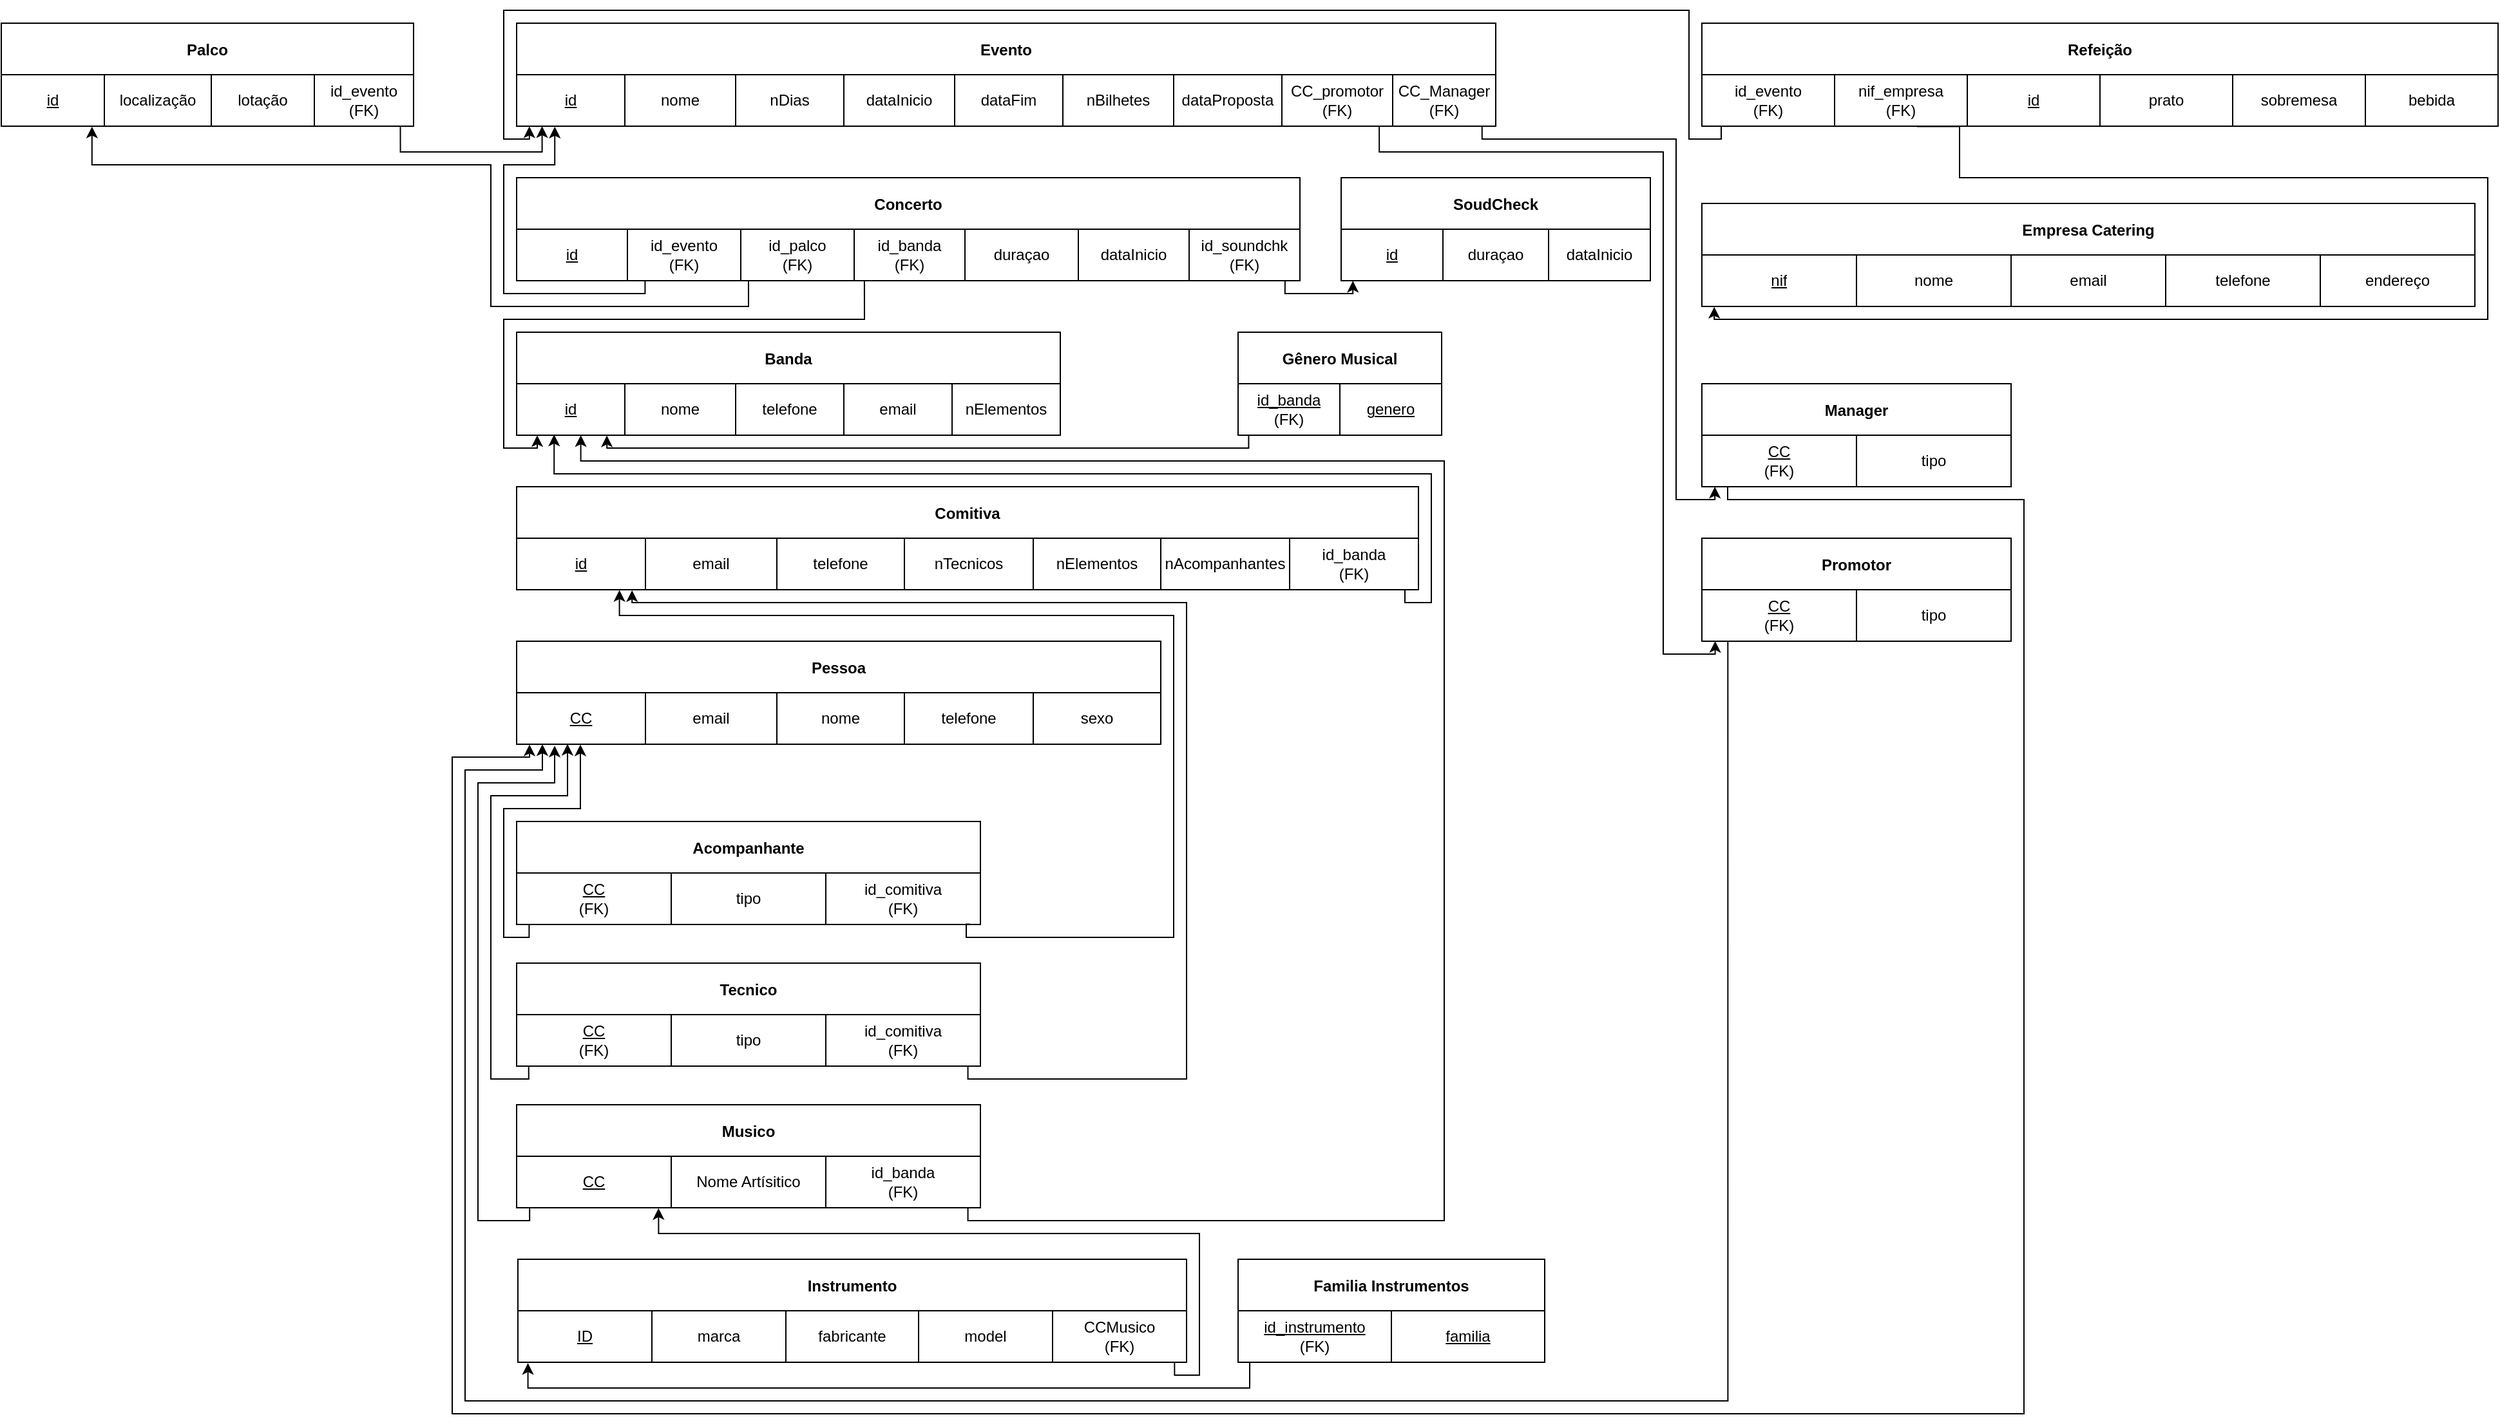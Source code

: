 <mxfile version="17.4.2" type="device" pages="2"><diagram id="R2lEEEUBdFMjLlhIrx00" name="ER"><mxGraphModel dx="1952" dy="857" grid="1" gridSize="10" guides="1" tooltips="1" connect="1" arrows="1" fold="1" page="1" pageScale="1" pageWidth="850" pageHeight="1100" math="0" shadow="0" extFonts="Permanent Marker^https://fonts.googleapis.com/css?family=Permanent+Marker"><root><mxCell id="0"/><mxCell id="1" parent="0"/><mxCell id="3KLhhR-wE-iDtdJiDRRI-1" value="Evento" style="shape=table;startSize=40;container=1;collapsible=0;childLayout=tableLayout;fontStyle=1;align=center;" parent="1" vertex="1"><mxGeometry x="40" y="40" width="760" height="80" as="geometry"/></mxCell><mxCell id="3KLhhR-wE-iDtdJiDRRI-2" value="" style="shape=tableRow;horizontal=0;startSize=0;swimlaneHead=0;swimlaneBody=0;top=0;left=0;bottom=0;right=0;collapsible=0;dropTarget=0;fillColor=none;points=[[0,0.5],[1,0.5]];portConstraint=eastwest;" parent="3KLhhR-wE-iDtdJiDRRI-1" vertex="1"><mxGeometry y="40" width="760" height="40" as="geometry"/></mxCell><mxCell id="3KLhhR-wE-iDtdJiDRRI-3" value="&lt;u&gt;id&lt;/u&gt;" style="shape=partialRectangle;html=1;whiteSpace=wrap;connectable=0;fillColor=none;top=0;left=0;bottom=0;right=0;overflow=hidden;" parent="3KLhhR-wE-iDtdJiDRRI-2" vertex="1"><mxGeometry width="84" height="40" as="geometry"><mxRectangle width="84" height="40" as="alternateBounds"/></mxGeometry></mxCell><mxCell id="3KLhhR-wE-iDtdJiDRRI-4" value="nome" style="shape=partialRectangle;html=1;whiteSpace=wrap;connectable=0;fillColor=none;top=0;left=0;bottom=0;right=0;overflow=hidden;" parent="3KLhhR-wE-iDtdJiDRRI-2" vertex="1"><mxGeometry x="84" width="86" height="40" as="geometry"><mxRectangle width="86" height="40" as="alternateBounds"/></mxGeometry></mxCell><mxCell id="3KLhhR-wE-iDtdJiDRRI-5" value="nDias" style="shape=partialRectangle;html=1;whiteSpace=wrap;connectable=0;fillColor=none;top=0;left=0;bottom=0;right=0;overflow=hidden;" parent="3KLhhR-wE-iDtdJiDRRI-2" vertex="1"><mxGeometry x="170" width="84" height="40" as="geometry"><mxRectangle width="84" height="40" as="alternateBounds"/></mxGeometry></mxCell><mxCell id="3KLhhR-wE-iDtdJiDRRI-14" value="dataInicio" style="shape=partialRectangle;html=1;whiteSpace=wrap;connectable=0;fillColor=none;top=0;left=0;bottom=0;right=0;overflow=hidden;" parent="3KLhhR-wE-iDtdJiDRRI-2" vertex="1"><mxGeometry x="254" width="86" height="40" as="geometry"><mxRectangle width="86" height="40" as="alternateBounds"/></mxGeometry></mxCell><mxCell id="3KLhhR-wE-iDtdJiDRRI-20" value="dataFim" style="shape=partialRectangle;html=1;whiteSpace=wrap;connectable=0;fillColor=none;top=0;left=0;bottom=0;right=0;overflow=hidden;" parent="3KLhhR-wE-iDtdJiDRRI-2" vertex="1"><mxGeometry x="340" width="84" height="40" as="geometry"><mxRectangle width="84" height="40" as="alternateBounds"/></mxGeometry></mxCell><mxCell id="3KLhhR-wE-iDtdJiDRRI-19" value="nBilhetes" style="shape=partialRectangle;html=1;whiteSpace=wrap;connectable=0;fillColor=none;top=0;left=0;bottom=0;right=0;overflow=hidden;" parent="3KLhhR-wE-iDtdJiDRRI-2" vertex="1"><mxGeometry x="424" width="86" height="40" as="geometry"><mxRectangle width="86" height="40" as="alternateBounds"/></mxGeometry></mxCell><mxCell id="3KLhhR-wE-iDtdJiDRRI-18" value="dataProposta" style="shape=partialRectangle;html=1;whiteSpace=wrap;connectable=0;fillColor=none;top=0;left=0;bottom=0;right=0;overflow=hidden;" parent="3KLhhR-wE-iDtdJiDRRI-2" vertex="1"><mxGeometry x="510" width="84" height="40" as="geometry"><mxRectangle width="84" height="40" as="alternateBounds"/></mxGeometry></mxCell><mxCell id="3KLhhR-wE-iDtdJiDRRI-17" value="&lt;span&gt;CC_promotor&lt;br&gt;(FK)&lt;br&gt;&lt;/span&gt;" style="shape=partialRectangle;html=1;whiteSpace=wrap;connectable=0;fillColor=none;top=0;left=0;bottom=0;right=0;overflow=hidden;" parent="3KLhhR-wE-iDtdJiDRRI-2" vertex="1"><mxGeometry x="594" width="86" height="40" as="geometry"><mxRectangle width="86" height="40" as="alternateBounds"/></mxGeometry></mxCell><mxCell id="3KLhhR-wE-iDtdJiDRRI-16" value="CC_Manager&lt;br&gt;(FK)" style="shape=partialRectangle;html=1;whiteSpace=wrap;connectable=0;fillColor=none;top=0;left=0;bottom=0;right=0;overflow=hidden;" parent="3KLhhR-wE-iDtdJiDRRI-2" vertex="1"><mxGeometry x="680" width="80" height="40" as="geometry"><mxRectangle width="80" height="40" as="alternateBounds"/></mxGeometry></mxCell><mxCell id="3KLhhR-wE-iDtdJiDRRI-21" value="Concerto" style="shape=table;startSize=40;container=1;collapsible=0;childLayout=tableLayout;fontStyle=1;align=center;" parent="1" vertex="1"><mxGeometry x="40" y="160" width="608" height="80" as="geometry"/></mxCell><mxCell id="3KLhhR-wE-iDtdJiDRRI-22" value="" style="shape=tableRow;horizontal=0;startSize=0;swimlaneHead=0;swimlaneBody=0;top=0;left=0;bottom=0;right=0;collapsible=0;dropTarget=0;fillColor=none;points=[[0,0.5],[1,0.5]];portConstraint=eastwest;" parent="3KLhhR-wE-iDtdJiDRRI-21" vertex="1"><mxGeometry y="40" width="608" height="40" as="geometry"/></mxCell><mxCell id="3KLhhR-wE-iDtdJiDRRI-23" value="&lt;u&gt;id&lt;/u&gt;" style="shape=partialRectangle;html=1;whiteSpace=wrap;connectable=0;fillColor=none;top=0;left=0;bottom=0;right=0;overflow=hidden;" parent="3KLhhR-wE-iDtdJiDRRI-22" vertex="1"><mxGeometry width="86" height="40" as="geometry"><mxRectangle width="86" height="40" as="alternateBounds"/></mxGeometry></mxCell><mxCell id="3KLhhR-wE-iDtdJiDRRI-24" value="id_evento&lt;br&gt;(FK)" style="shape=partialRectangle;html=1;whiteSpace=wrap;connectable=0;fillColor=none;top=0;left=0;bottom=0;right=0;overflow=hidden;" parent="3KLhhR-wE-iDtdJiDRRI-22" vertex="1"><mxGeometry x="86" width="88" height="40" as="geometry"><mxRectangle width="88" height="40" as="alternateBounds"/></mxGeometry></mxCell><mxCell id="9w9-s0-XAetM7t5-lq21-12" value="id_palco&lt;br&gt;(FK)" style="shape=partialRectangle;html=1;whiteSpace=wrap;connectable=0;fillColor=none;top=0;left=0;bottom=0;right=0;overflow=hidden;" parent="3KLhhR-wE-iDtdJiDRRI-22" vertex="1"><mxGeometry x="174" width="88" height="40" as="geometry"><mxRectangle width="88" height="40" as="alternateBounds"/></mxGeometry></mxCell><mxCell id="3KLhhR-wE-iDtdJiDRRI-25" value="id_banda&lt;br&gt;(FK)" style="shape=partialRectangle;html=1;whiteSpace=wrap;connectable=0;fillColor=none;top=0;left=0;bottom=0;right=0;overflow=hidden;" parent="3KLhhR-wE-iDtdJiDRRI-22" vertex="1"><mxGeometry x="262" width="86" height="40" as="geometry"><mxRectangle width="86" height="40" as="alternateBounds"/></mxGeometry></mxCell><mxCell id="3KLhhR-wE-iDtdJiDRRI-26" value="duraçao" style="shape=partialRectangle;html=1;whiteSpace=wrap;connectable=0;fillColor=none;top=0;left=0;bottom=0;right=0;overflow=hidden;" parent="3KLhhR-wE-iDtdJiDRRI-22" vertex="1"><mxGeometry x="348" width="88" height="40" as="geometry"><mxRectangle width="88" height="40" as="alternateBounds"/></mxGeometry></mxCell><mxCell id="3KLhhR-wE-iDtdJiDRRI-27" value="dataInicio" style="shape=partialRectangle;html=1;whiteSpace=wrap;connectable=0;fillColor=none;top=0;left=0;bottom=0;right=0;overflow=hidden;" parent="3KLhhR-wE-iDtdJiDRRI-22" vertex="1"><mxGeometry x="436" width="86" height="40" as="geometry"><mxRectangle width="86" height="40" as="alternateBounds"/></mxGeometry></mxCell><mxCell id="3KLhhR-wE-iDtdJiDRRI-32" value="id_soundchk&lt;br&gt;(FK)" style="shape=partialRectangle;html=1;whiteSpace=wrap;connectable=0;fillColor=none;top=0;left=0;bottom=0;right=0;overflow=hidden;" parent="3KLhhR-wE-iDtdJiDRRI-22" vertex="1"><mxGeometry x="522" width="86" height="40" as="geometry"><mxRectangle width="86" height="40" as="alternateBounds"/></mxGeometry></mxCell><mxCell id="3KLhhR-wE-iDtdJiDRRI-33" value="" style="endArrow=classic;html=1;rounded=0;edgeStyle=orthogonalEdgeStyle;exitX=0.164;exitY=1.004;exitDx=0;exitDy=0;exitPerimeter=0;entryX=0.039;entryY=1.01;entryDx=0;entryDy=0;entryPerimeter=0;" parent="1" source="3KLhhR-wE-iDtdJiDRRI-22" target="3KLhhR-wE-iDtdJiDRRI-2" edge="1"><mxGeometry width="50" height="50" relative="1" as="geometry"><mxPoint x="140" y="250" as="sourcePoint"/><mxPoint x="50" y="120" as="targetPoint"/><Array as="points"><mxPoint x="140" y="240"/><mxPoint x="140" y="250"/><mxPoint x="30" y="250"/><mxPoint x="30" y="150"/><mxPoint x="70" y="150"/></Array></mxGeometry></mxCell><mxCell id="3KLhhR-wE-iDtdJiDRRI-34" value="Banda" style="shape=table;startSize=40;container=1;collapsible=0;childLayout=tableLayout;fontStyle=1;align=center;" parent="1" vertex="1"><mxGeometry x="40" y="280" width="422" height="80" as="geometry"/></mxCell><mxCell id="3KLhhR-wE-iDtdJiDRRI-35" value="" style="shape=tableRow;horizontal=0;startSize=0;swimlaneHead=0;swimlaneBody=0;top=0;left=0;bottom=0;right=0;collapsible=0;dropTarget=0;fillColor=none;points=[[0,0.5],[1,0.5]];portConstraint=eastwest;" parent="3KLhhR-wE-iDtdJiDRRI-34" vertex="1"><mxGeometry y="40" width="422" height="40" as="geometry"/></mxCell><mxCell id="3KLhhR-wE-iDtdJiDRRI-36" value="&lt;u&gt;id&lt;/u&gt;" style="shape=partialRectangle;html=1;whiteSpace=wrap;connectable=0;fillColor=none;top=0;left=0;bottom=0;right=0;overflow=hidden;" parent="3KLhhR-wE-iDtdJiDRRI-35" vertex="1"><mxGeometry width="84" height="40" as="geometry"><mxRectangle width="84" height="40" as="alternateBounds"/></mxGeometry></mxCell><mxCell id="3KLhhR-wE-iDtdJiDRRI-39" value="nome" style="shape=partialRectangle;html=1;whiteSpace=wrap;connectable=0;fillColor=none;top=0;left=0;bottom=0;right=0;overflow=hidden;" parent="3KLhhR-wE-iDtdJiDRRI-35" vertex="1"><mxGeometry x="84" width="86" height="40" as="geometry"><mxRectangle width="86" height="40" as="alternateBounds"/></mxGeometry></mxCell><mxCell id="3KLhhR-wE-iDtdJiDRRI-40" value="telefone" style="shape=partialRectangle;html=1;whiteSpace=wrap;connectable=0;fillColor=none;top=0;left=0;bottom=0;right=0;overflow=hidden;" parent="3KLhhR-wE-iDtdJiDRRI-35" vertex="1"><mxGeometry x="170" width="84" height="40" as="geometry"><mxRectangle width="84" height="40" as="alternateBounds"/></mxGeometry></mxCell><mxCell id="3KLhhR-wE-iDtdJiDRRI-41" value="email" style="shape=partialRectangle;html=1;whiteSpace=wrap;connectable=0;fillColor=none;top=0;left=0;bottom=0;right=0;overflow=hidden;" parent="3KLhhR-wE-iDtdJiDRRI-35" vertex="1"><mxGeometry x="254" width="84" height="40" as="geometry"><mxRectangle width="84" height="40" as="alternateBounds"/></mxGeometry></mxCell><mxCell id="3KLhhR-wE-iDtdJiDRRI-58" value="nElementos" style="shape=partialRectangle;html=1;whiteSpace=wrap;connectable=0;fillColor=none;top=0;left=0;bottom=0;right=0;overflow=hidden;" parent="3KLhhR-wE-iDtdJiDRRI-35" vertex="1"><mxGeometry x="338" width="84" height="40" as="geometry"><mxRectangle width="84" height="40" as="alternateBounds"/></mxGeometry></mxCell><mxCell id="3KLhhR-wE-iDtdJiDRRI-42" value="" style="endArrow=classic;html=1;rounded=0;edgeStyle=orthogonalEdgeStyle;exitX=0.444;exitY=0.997;exitDx=0;exitDy=0;exitPerimeter=0;entryX=0.038;entryY=1.001;entryDx=0;entryDy=0;entryPerimeter=0;" parent="1" source="3KLhhR-wE-iDtdJiDRRI-22" target="3KLhhR-wE-iDtdJiDRRI-35" edge="1"><mxGeometry width="50" height="50" relative="1" as="geometry"><mxPoint x="149.568" y="249.48" as="sourcePoint"/><mxPoint x="60" y="380" as="targetPoint"/><Array as="points"><mxPoint x="310" y="270"/><mxPoint x="30" y="270"/><mxPoint x="30" y="370"/><mxPoint x="56" y="370"/></Array></mxGeometry></mxCell><mxCell id="3KLhhR-wE-iDtdJiDRRI-43" value="SoudCheck" style="shape=table;startSize=40;container=1;collapsible=0;childLayout=tableLayout;fontStyle=1;align=center;" parent="1" vertex="1"><mxGeometry x="680" y="160" width="240" height="80" as="geometry"/></mxCell><mxCell id="3KLhhR-wE-iDtdJiDRRI-44" value="" style="shape=tableRow;horizontal=0;startSize=0;swimlaneHead=0;swimlaneBody=0;top=0;left=0;bottom=0;right=0;collapsible=0;dropTarget=0;fillColor=none;points=[[0,0.5],[1,0.5]];portConstraint=eastwest;" parent="3KLhhR-wE-iDtdJiDRRI-43" vertex="1"><mxGeometry y="40" width="240" height="40" as="geometry"/></mxCell><mxCell id="3KLhhR-wE-iDtdJiDRRI-45" value="&lt;u&gt;id&lt;/u&gt;" style="shape=partialRectangle;html=1;whiteSpace=wrap;connectable=0;fillColor=none;top=0;left=0;bottom=0;right=0;overflow=hidden;" parent="3KLhhR-wE-iDtdJiDRRI-44" vertex="1"><mxGeometry width="79" height="40" as="geometry"><mxRectangle width="79" height="40" as="alternateBounds"/></mxGeometry></mxCell><mxCell id="3KLhhR-wE-iDtdJiDRRI-48" value="duraçao" style="shape=partialRectangle;html=1;whiteSpace=wrap;connectable=0;fillColor=none;top=0;left=0;bottom=0;right=0;overflow=hidden;" parent="3KLhhR-wE-iDtdJiDRRI-44" vertex="1"><mxGeometry x="79" width="82" height="40" as="geometry"><mxRectangle width="82" height="40" as="alternateBounds"/></mxGeometry></mxCell><mxCell id="3KLhhR-wE-iDtdJiDRRI-49" value="dataInicio" style="shape=partialRectangle;html=1;whiteSpace=wrap;connectable=0;fillColor=none;top=0;left=0;bottom=0;right=0;overflow=hidden;" parent="3KLhhR-wE-iDtdJiDRRI-44" vertex="1"><mxGeometry x="161" width="79" height="40" as="geometry"><mxRectangle width="79" height="40" as="alternateBounds"/></mxGeometry></mxCell><mxCell id="3KLhhR-wE-iDtdJiDRRI-51" value="" style="endArrow=classic;html=1;rounded=0;edgeStyle=orthogonalEdgeStyle;exitX=0.981;exitY=0.986;exitDx=0;exitDy=0;exitPerimeter=0;entryX=0.038;entryY=1.003;entryDx=0;entryDy=0;entryPerimeter=0;" parent="1" source="3KLhhR-wE-iDtdJiDRRI-22" target="3KLhhR-wE-iDtdJiDRRI-44" edge="1"><mxGeometry width="50" height="50" relative="1" as="geometry"><mxPoint x="539.832" y="240" as="sourcePoint"/><mxPoint x="620" y="260" as="targetPoint"/><Array as="points"><mxPoint x="636" y="250"/><mxPoint x="689" y="250"/></Array></mxGeometry></mxCell><mxCell id="3KLhhR-wE-iDtdJiDRRI-52" value="Gênero Musical" style="shape=table;startSize=40;container=1;collapsible=0;childLayout=tableLayout;fontStyle=1;align=center;" parent="1" vertex="1"><mxGeometry x="600" y="280" width="158" height="80" as="geometry"/></mxCell><mxCell id="3KLhhR-wE-iDtdJiDRRI-53" value="" style="shape=tableRow;horizontal=0;startSize=0;swimlaneHead=0;swimlaneBody=0;top=0;left=0;bottom=0;right=0;collapsible=0;dropTarget=0;fillColor=none;points=[[0,0.5],[1,0.5]];portConstraint=eastwest;" parent="3KLhhR-wE-iDtdJiDRRI-52" vertex="1"><mxGeometry y="40" width="158" height="40" as="geometry"/></mxCell><mxCell id="3KLhhR-wE-iDtdJiDRRI-54" value="&lt;u&gt;id_banda&lt;/u&gt;&lt;br&gt;(FK)" style="shape=partialRectangle;html=1;whiteSpace=wrap;connectable=0;fillColor=none;top=0;left=0;bottom=0;right=0;overflow=hidden;" parent="3KLhhR-wE-iDtdJiDRRI-53" vertex="1"><mxGeometry width="79" height="40" as="geometry"><mxRectangle width="79" height="40" as="alternateBounds"/></mxGeometry></mxCell><mxCell id="3KLhhR-wE-iDtdJiDRRI-56" value="&lt;u&gt;genero&lt;/u&gt;" style="shape=partialRectangle;html=1;whiteSpace=wrap;connectable=0;fillColor=none;top=0;left=0;bottom=0;right=0;overflow=hidden;" parent="3KLhhR-wE-iDtdJiDRRI-53" vertex="1"><mxGeometry x="79" width="79" height="40" as="geometry"><mxRectangle width="79" height="40" as="alternateBounds"/></mxGeometry></mxCell><mxCell id="3KLhhR-wE-iDtdJiDRRI-57" value="" style="endArrow=none;html=1;rounded=0;edgeStyle=orthogonalEdgeStyle;entryX=0.052;entryY=1.001;entryDx=0;entryDy=0;entryPerimeter=0;exitX=0.166;exitY=1.006;exitDx=0;exitDy=0;exitPerimeter=0;endFill=0;startArrow=classic;startFill=1;" parent="1" source="3KLhhR-wE-iDtdJiDRRI-35" target="3KLhhR-wE-iDtdJiDRRI-53" edge="1"><mxGeometry width="50" height="50" relative="1" as="geometry"><mxPoint x="120" y="370" as="sourcePoint"/><mxPoint x="607.0" y="370.68" as="targetPoint"/><Array as="points"><mxPoint x="110" y="370"/><mxPoint x="608" y="370"/></Array></mxGeometry></mxCell><mxCell id="3KLhhR-wE-iDtdJiDRRI-59" value="Comitiva" style="shape=table;startSize=40;container=1;collapsible=0;childLayout=tableLayout;fontStyle=1;align=center;" parent="1" vertex="1"><mxGeometry x="40" y="400" width="700" height="80" as="geometry"/></mxCell><mxCell id="3KLhhR-wE-iDtdJiDRRI-60" value="" style="shape=tableRow;horizontal=0;startSize=0;swimlaneHead=0;swimlaneBody=0;top=0;left=0;bottom=0;right=0;collapsible=0;dropTarget=0;fillColor=none;points=[[0,0.5],[1,0.5]];portConstraint=eastwest;" parent="3KLhhR-wE-iDtdJiDRRI-59" vertex="1"><mxGeometry y="40" width="700" height="40" as="geometry"/></mxCell><mxCell id="3KLhhR-wE-iDtdJiDRRI-61" value="&lt;u&gt;id&lt;/u&gt;" style="shape=partialRectangle;html=1;whiteSpace=wrap;connectable=0;fillColor=none;top=0;left=0;bottom=0;right=0;overflow=hidden;" parent="3KLhhR-wE-iDtdJiDRRI-60" vertex="1"><mxGeometry width="100" height="40" as="geometry"><mxRectangle width="100" height="40" as="alternateBounds"/></mxGeometry></mxCell><mxCell id="3KLhhR-wE-iDtdJiDRRI-62" value="email" style="shape=partialRectangle;html=1;whiteSpace=wrap;connectable=0;fillColor=none;top=0;left=0;bottom=0;right=0;overflow=hidden;" parent="3KLhhR-wE-iDtdJiDRRI-60" vertex="1"><mxGeometry x="100" width="102" height="40" as="geometry"><mxRectangle width="102" height="40" as="alternateBounds"/></mxGeometry></mxCell><mxCell id="3KLhhR-wE-iDtdJiDRRI-63" value="telefone" style="shape=partialRectangle;html=1;whiteSpace=wrap;connectable=0;fillColor=none;top=0;left=0;bottom=0;right=0;overflow=hidden;" parent="3KLhhR-wE-iDtdJiDRRI-60" vertex="1"><mxGeometry x="202" width="99" height="40" as="geometry"><mxRectangle width="99" height="40" as="alternateBounds"/></mxGeometry></mxCell><mxCell id="3KLhhR-wE-iDtdJiDRRI-64" value="nTecnicos" style="shape=partialRectangle;html=1;whiteSpace=wrap;connectable=0;fillColor=none;top=0;left=0;bottom=0;right=0;overflow=hidden;" parent="3KLhhR-wE-iDtdJiDRRI-60" vertex="1"><mxGeometry x="301" width="100" height="40" as="geometry"><mxRectangle width="100" height="40" as="alternateBounds"/></mxGeometry></mxCell><mxCell id="3KLhhR-wE-iDtdJiDRRI-65" value="nElementos" style="shape=partialRectangle;html=1;whiteSpace=wrap;connectable=0;fillColor=none;top=0;left=0;bottom=0;right=0;overflow=hidden;" parent="3KLhhR-wE-iDtdJiDRRI-60" vertex="1"><mxGeometry x="401" width="99" height="40" as="geometry"><mxRectangle width="99" height="40" as="alternateBounds"/></mxGeometry></mxCell><mxCell id="3KLhhR-wE-iDtdJiDRRI-66" value="nAcompanhantes" style="shape=partialRectangle;html=1;whiteSpace=wrap;connectable=0;fillColor=none;top=0;left=0;bottom=0;right=0;overflow=hidden;" parent="3KLhhR-wE-iDtdJiDRRI-60" vertex="1"><mxGeometry x="500" width="100" height="40" as="geometry"><mxRectangle width="100" height="40" as="alternateBounds"/></mxGeometry></mxCell><mxCell id="3KLhhR-wE-iDtdJiDRRI-67" value="id_banda&lt;br&gt;(FK)" style="shape=partialRectangle;html=1;whiteSpace=wrap;connectable=0;fillColor=none;top=0;left=0;bottom=0;right=0;overflow=hidden;" parent="3KLhhR-wE-iDtdJiDRRI-60" vertex="1"><mxGeometry x="600" width="100" height="40" as="geometry"><mxRectangle width="100" height="40" as="alternateBounds"/></mxGeometry></mxCell><mxCell id="3KLhhR-wE-iDtdJiDRRI-68" value="" style="endArrow=none;html=1;rounded=0;edgeStyle=orthogonalEdgeStyle;exitX=0.069;exitY=0.988;exitDx=0;exitDy=0;exitPerimeter=0;endFill=0;startArrow=classic;startFill=1;entryX=0.985;entryY=0.988;entryDx=0;entryDy=0;entryPerimeter=0;" parent="1" source="3KLhhR-wE-iDtdJiDRRI-35" target="3KLhhR-wE-iDtdJiDRRI-60" edge="1"><mxGeometry width="50" height="50" relative="1" as="geometry"><mxPoint x="70.002" y="370.24" as="sourcePoint"/><mxPoint x="730" y="490" as="targetPoint"/><Array as="points"><mxPoint x="69" y="390"/><mxPoint x="750" y="390"/><mxPoint x="750" y="490"/><mxPoint x="729" y="490"/></Array></mxGeometry></mxCell><mxCell id="3KLhhR-wE-iDtdJiDRRI-69" value="Pessoa" style="shape=table;startSize=40;container=1;collapsible=0;childLayout=tableLayout;fontStyle=1;align=center;" parent="1" vertex="1"><mxGeometry x="40" y="520" width="500" height="80" as="geometry"/></mxCell><mxCell id="3KLhhR-wE-iDtdJiDRRI-70" value="" style="shape=tableRow;horizontal=0;startSize=0;swimlaneHead=0;swimlaneBody=0;top=0;left=0;bottom=0;right=0;collapsible=0;dropTarget=0;fillColor=none;points=[[0,0.5],[1,0.5]];portConstraint=eastwest;" parent="3KLhhR-wE-iDtdJiDRRI-69" vertex="1"><mxGeometry y="40" width="500" height="40" as="geometry"/></mxCell><mxCell id="3KLhhR-wE-iDtdJiDRRI-71" value="&lt;u&gt;CC&lt;/u&gt;" style="shape=partialRectangle;html=1;whiteSpace=wrap;connectable=0;fillColor=none;top=0;left=0;bottom=0;right=0;overflow=hidden;" parent="3KLhhR-wE-iDtdJiDRRI-70" vertex="1"><mxGeometry width="100" height="40" as="geometry"><mxRectangle width="100" height="40" as="alternateBounds"/></mxGeometry></mxCell><mxCell id="3KLhhR-wE-iDtdJiDRRI-72" value="email" style="shape=partialRectangle;html=1;whiteSpace=wrap;connectable=0;fillColor=none;top=0;left=0;bottom=0;right=0;overflow=hidden;" parent="3KLhhR-wE-iDtdJiDRRI-70" vertex="1"><mxGeometry x="100" width="102" height="40" as="geometry"><mxRectangle width="102" height="40" as="alternateBounds"/></mxGeometry></mxCell><mxCell id="3KLhhR-wE-iDtdJiDRRI-73" value="nome" style="shape=partialRectangle;html=1;whiteSpace=wrap;connectable=0;fillColor=none;top=0;left=0;bottom=0;right=0;overflow=hidden;" parent="3KLhhR-wE-iDtdJiDRRI-70" vertex="1"><mxGeometry x="202" width="99" height="40" as="geometry"><mxRectangle width="99" height="40" as="alternateBounds"/></mxGeometry></mxCell><mxCell id="3KLhhR-wE-iDtdJiDRRI-74" value="telefone" style="shape=partialRectangle;html=1;whiteSpace=wrap;connectable=0;fillColor=none;top=0;left=0;bottom=0;right=0;overflow=hidden;" parent="3KLhhR-wE-iDtdJiDRRI-70" vertex="1"><mxGeometry x="301" width="100" height="40" as="geometry"><mxRectangle width="100" height="40" as="alternateBounds"/></mxGeometry></mxCell><mxCell id="3KLhhR-wE-iDtdJiDRRI-75" value="sexo" style="shape=partialRectangle;html=1;whiteSpace=wrap;connectable=0;fillColor=none;top=0;left=0;bottom=0;right=0;overflow=hidden;" parent="3KLhhR-wE-iDtdJiDRRI-70" vertex="1"><mxGeometry x="401" width="99" height="40" as="geometry"><mxRectangle width="99" height="40" as="alternateBounds"/></mxGeometry></mxCell><mxCell id="3KLhhR-wE-iDtdJiDRRI-78" value="" style="endArrow=none;html=1;rounded=0;edgeStyle=orthogonalEdgeStyle;endFill=0;startArrow=classic;startFill=1;entryX=0.977;entryY=0.993;entryDx=0;entryDy=0;entryPerimeter=0;exitX=0.114;exitY=1.007;exitDx=0;exitDy=0;exitPerimeter=0;" parent="1" source="3KLhhR-wE-iDtdJiDRRI-60" target="3KLhhR-wE-iDtdJiDRRI-94" edge="1"><mxGeometry width="50" height="50" relative="1" as="geometry"><mxPoint x="120" y="490" as="sourcePoint"/><mxPoint x="390" y="730" as="targetPoint"/><Array as="points"><mxPoint x="120" y="500"/><mxPoint x="550" y="500"/><mxPoint x="550" y="750"/><mxPoint x="389" y="750"/><mxPoint x="389" y="740"/></Array></mxGeometry></mxCell><mxCell id="3KLhhR-wE-iDtdJiDRRI-79" value="Musico" style="shape=table;startSize=40;container=1;collapsible=0;childLayout=tableLayout;fontStyle=1;align=center;" parent="1" vertex="1"><mxGeometry x="40" y="880" width="360" height="80" as="geometry"/></mxCell><mxCell id="3KLhhR-wE-iDtdJiDRRI-80" value="" style="shape=tableRow;horizontal=0;startSize=0;swimlaneHead=0;swimlaneBody=0;top=0;left=0;bottom=0;right=0;collapsible=0;dropTarget=0;fillColor=none;points=[[0,0.5],[1,0.5]];portConstraint=eastwest;" parent="3KLhhR-wE-iDtdJiDRRI-79" vertex="1"><mxGeometry y="40" width="360" height="40" as="geometry"/></mxCell><mxCell id="3KLhhR-wE-iDtdJiDRRI-81" value="&lt;u&gt;CC&lt;/u&gt;" style="shape=partialRectangle;html=1;whiteSpace=wrap;connectable=0;fillColor=none;top=0;left=0;bottom=0;right=0;overflow=hidden;" parent="3KLhhR-wE-iDtdJiDRRI-80" vertex="1"><mxGeometry width="120" height="40" as="geometry"><mxRectangle width="120" height="40" as="alternateBounds"/></mxGeometry></mxCell><mxCell id="3KLhhR-wE-iDtdJiDRRI-107" value="Nome Artísitico" style="shape=partialRectangle;html=1;whiteSpace=wrap;connectable=0;fillColor=none;top=0;left=0;bottom=0;right=0;overflow=hidden;" parent="3KLhhR-wE-iDtdJiDRRI-80" vertex="1"><mxGeometry x="120" width="120" height="40" as="geometry"><mxRectangle width="120" height="40" as="alternateBounds"/></mxGeometry></mxCell><mxCell id="3KLhhR-wE-iDtdJiDRRI-106" value="id_banda&lt;br&gt;(FK)" style="shape=partialRectangle;html=1;whiteSpace=wrap;connectable=0;fillColor=none;top=0;left=0;bottom=0;right=0;overflow=hidden;" parent="3KLhhR-wE-iDtdJiDRRI-80" vertex="1"><mxGeometry x="240" width="120" height="40" as="geometry"><mxRectangle width="120" height="40" as="alternateBounds"/></mxGeometry></mxCell><mxCell id="3KLhhR-wE-iDtdJiDRRI-93" value="Acompanhante" style="shape=table;startSize=40;container=1;collapsible=0;childLayout=tableLayout;fontStyle=1;align=center;" parent="1" vertex="1"><mxGeometry x="40" y="660" width="360" height="80" as="geometry"/></mxCell><mxCell id="3KLhhR-wE-iDtdJiDRRI-94" value="" style="shape=tableRow;horizontal=0;startSize=0;swimlaneHead=0;swimlaneBody=0;top=0;left=0;bottom=0;right=0;collapsible=0;dropTarget=0;fillColor=none;points=[[0,0.5],[1,0.5]];portConstraint=eastwest;" parent="3KLhhR-wE-iDtdJiDRRI-93" vertex="1"><mxGeometry y="40" width="360" height="40" as="geometry"/></mxCell><mxCell id="3KLhhR-wE-iDtdJiDRRI-95" value="&lt;u&gt;CC&lt;/u&gt;&lt;br&gt;(FK)" style="shape=partialRectangle;html=1;whiteSpace=wrap;connectable=0;fillColor=none;top=0;left=0;bottom=0;right=0;overflow=hidden;" parent="3KLhhR-wE-iDtdJiDRRI-94" vertex="1"><mxGeometry width="120" height="40" as="geometry"><mxRectangle width="120" height="40" as="alternateBounds"/></mxGeometry></mxCell><mxCell id="3KLhhR-wE-iDtdJiDRRI-96" value="tipo" style="shape=partialRectangle;html=1;whiteSpace=wrap;connectable=0;fillColor=none;top=0;left=0;bottom=0;right=0;overflow=hidden;" parent="3KLhhR-wE-iDtdJiDRRI-94" vertex="1"><mxGeometry x="120" width="120" height="40" as="geometry"><mxRectangle width="120" height="40" as="alternateBounds"/></mxGeometry></mxCell><mxCell id="KkVlv4_Z4gell3sa-Mnm-2" value="&lt;span&gt;id_comitiva&lt;/span&gt;&lt;br&gt;&lt;span&gt;(FK)&lt;/span&gt;" style="shape=partialRectangle;html=1;whiteSpace=wrap;connectable=0;fillColor=none;top=0;left=0;bottom=0;right=0;overflow=hidden;" parent="3KLhhR-wE-iDtdJiDRRI-94" vertex="1"><mxGeometry x="240" width="120" height="40" as="geometry"><mxRectangle width="120" height="40" as="alternateBounds"/></mxGeometry></mxCell><mxCell id="3KLhhR-wE-iDtdJiDRRI-97" value="Tecnico" style="shape=table;startSize=40;container=1;collapsible=0;childLayout=tableLayout;fontStyle=1;align=center;" parent="1" vertex="1"><mxGeometry x="40" y="770" width="360" height="80" as="geometry"/></mxCell><mxCell id="3KLhhR-wE-iDtdJiDRRI-98" value="" style="shape=tableRow;horizontal=0;startSize=0;swimlaneHead=0;swimlaneBody=0;top=0;left=0;bottom=0;right=0;collapsible=0;dropTarget=0;fillColor=none;points=[[0,0.5],[1,0.5]];portConstraint=eastwest;" parent="3KLhhR-wE-iDtdJiDRRI-97" vertex="1"><mxGeometry y="40" width="360" height="40" as="geometry"/></mxCell><mxCell id="3KLhhR-wE-iDtdJiDRRI-99" value="&lt;u&gt;CC&lt;/u&gt;&lt;br&gt;(FK)" style="shape=partialRectangle;html=1;whiteSpace=wrap;connectable=0;fillColor=none;top=0;left=0;bottom=0;right=0;overflow=hidden;" parent="3KLhhR-wE-iDtdJiDRRI-98" vertex="1"><mxGeometry width="120" height="40" as="geometry"><mxRectangle width="120" height="40" as="alternateBounds"/></mxGeometry></mxCell><mxCell id="3KLhhR-wE-iDtdJiDRRI-100" value="tipo" style="shape=partialRectangle;html=1;whiteSpace=wrap;connectable=0;fillColor=none;top=0;left=0;bottom=0;right=0;overflow=hidden;" parent="3KLhhR-wE-iDtdJiDRRI-98" vertex="1"><mxGeometry x="120" width="120" height="40" as="geometry"><mxRectangle width="120" height="40" as="alternateBounds"/></mxGeometry></mxCell><mxCell id="KkVlv4_Z4gell3sa-Mnm-1" value="id_comitiva&lt;br&gt;(FK)" style="shape=partialRectangle;html=1;whiteSpace=wrap;connectable=0;fillColor=none;top=0;left=0;bottom=0;right=0;overflow=hidden;" parent="3KLhhR-wE-iDtdJiDRRI-98" vertex="1"><mxGeometry x="240" width="120" height="40" as="geometry"><mxRectangle width="120" height="40" as="alternateBounds"/></mxGeometry></mxCell><mxCell id="3KLhhR-wE-iDtdJiDRRI-101" value="" style="endArrow=none;html=1;rounded=0;edgeStyle=orthogonalEdgeStyle;endFill=0;startArrow=classic;startFill=1;exitX=0.099;exitY=1.005;exitDx=0;exitDy=0;exitPerimeter=0;entryX=0.027;entryY=1.012;entryDx=0;entryDy=0;entryPerimeter=0;" parent="1" source="3KLhhR-wE-iDtdJiDRRI-70" target="3KLhhR-wE-iDtdJiDRRI-94" edge="1"><mxGeometry width="50" height="50" relative="1" as="geometry"><mxPoint x="50.0" y="600" as="sourcePoint"/><mxPoint x="49.568" y="720.04" as="targetPoint"/><Array as="points"><mxPoint x="90" y="650"/><mxPoint x="30" y="650"/><mxPoint x="30" y="750"/><mxPoint x="50" y="750"/></Array></mxGeometry></mxCell><mxCell id="3KLhhR-wE-iDtdJiDRRI-102" value="" style="endArrow=none;html=1;rounded=0;edgeStyle=orthogonalEdgeStyle;endFill=0;startArrow=classic;startFill=1;exitX=0.079;exitY=0.995;exitDx=0;exitDy=0;exitPerimeter=0;entryX=0.026;entryY=1.001;entryDx=0;entryDy=0;entryPerimeter=0;" parent="1" source="3KLhhR-wE-iDtdJiDRRI-70" target="3KLhhR-wE-iDtdJiDRRI-98" edge="1"><mxGeometry width="50" height="50" relative="1" as="geometry"><mxPoint x="60" y="620" as="sourcePoint"/><mxPoint x="180" y="830" as="targetPoint"/><Array as="points"><mxPoint x="80" y="640"/><mxPoint x="20" y="640"/><mxPoint x="20" y="860"/><mxPoint x="49" y="860"/></Array></mxGeometry></mxCell><mxCell id="3KLhhR-wE-iDtdJiDRRI-103" value="" style="endArrow=none;html=1;rounded=0;edgeStyle=orthogonalEdgeStyle;endFill=0;startArrow=classic;startFill=1;entryX=0.028;entryY=0.993;entryDx=0;entryDy=0;entryPerimeter=0;exitX=0.059;exitY=1.027;exitDx=0;exitDy=0;exitPerimeter=0;" parent="1" source="3KLhhR-wE-iDtdJiDRRI-70" target="3KLhhR-wE-iDtdJiDRRI-80" edge="1"><mxGeometry width="50" height="50" relative="1" as="geometry"><mxPoint x="50" y="610" as="sourcePoint"/><mxPoint x="49.877" y="969.52" as="targetPoint"/><Array as="points"><mxPoint x="70" y="630"/><mxPoint x="10" y="630"/><mxPoint x="10" y="970"/><mxPoint x="50" y="970"/></Array></mxGeometry></mxCell><mxCell id="3KLhhR-wE-iDtdJiDRRI-108" value="" style="endArrow=none;html=1;rounded=0;edgeStyle=orthogonalEdgeStyle;endFill=0;startArrow=classic;startFill=1;exitX=0.118;exitY=1.001;exitDx=0;exitDy=0;exitPerimeter=0;entryX=0.973;entryY=1.005;entryDx=0;entryDy=0;entryPerimeter=0;" parent="1" source="3KLhhR-wE-iDtdJiDRRI-35" target="3KLhhR-wE-iDtdJiDRRI-80" edge="1"><mxGeometry width="50" height="50" relative="1" as="geometry"><mxPoint x="90" y="370" as="sourcePoint"/><mxPoint x="390" y="970" as="targetPoint"/><Array as="points"><mxPoint x="90" y="380"/><mxPoint x="760" y="380"/><mxPoint x="760" y="970"/><mxPoint x="390" y="970"/></Array></mxGeometry></mxCell><mxCell id="3KLhhR-wE-iDtdJiDRRI-109" value="Instrumento" style="shape=table;startSize=40;container=1;collapsible=0;childLayout=tableLayout;fontStyle=1;align=center;" parent="1" vertex="1"><mxGeometry x="41" y="1000" width="519" height="80" as="geometry"/></mxCell><mxCell id="3KLhhR-wE-iDtdJiDRRI-110" value="" style="shape=tableRow;horizontal=0;startSize=0;swimlaneHead=0;swimlaneBody=0;top=0;left=0;bottom=0;right=0;collapsible=0;dropTarget=0;fillColor=none;points=[[0,0.5],[1,0.5]];portConstraint=eastwest;" parent="3KLhhR-wE-iDtdJiDRRI-109" vertex="1"><mxGeometry y="40" width="519" height="40" as="geometry"/></mxCell><mxCell id="3KLhhR-wE-iDtdJiDRRI-111" value="&lt;u&gt;ID&lt;/u&gt;" style="shape=partialRectangle;html=1;whiteSpace=wrap;connectable=0;fillColor=none;top=0;left=0;bottom=0;right=0;overflow=hidden;" parent="3KLhhR-wE-iDtdJiDRRI-110" vertex="1"><mxGeometry width="104" height="40" as="geometry"><mxRectangle width="104" height="40" as="alternateBounds"/></mxGeometry></mxCell><mxCell id="3KLhhR-wE-iDtdJiDRRI-112" value="marca" style="shape=partialRectangle;html=1;whiteSpace=wrap;connectable=0;fillColor=none;top=0;left=0;bottom=0;right=0;overflow=hidden;" parent="3KLhhR-wE-iDtdJiDRRI-110" vertex="1"><mxGeometry x="104" width="104" height="40" as="geometry"><mxRectangle width="104" height="40" as="alternateBounds"/></mxGeometry></mxCell><mxCell id="3KLhhR-wE-iDtdJiDRRI-113" value="fabricante" style="shape=partialRectangle;html=1;whiteSpace=wrap;connectable=0;fillColor=none;top=0;left=0;bottom=0;right=0;overflow=hidden;" parent="3KLhhR-wE-iDtdJiDRRI-110" vertex="1"><mxGeometry x="208" width="103" height="40" as="geometry"><mxRectangle width="103" height="40" as="alternateBounds"/></mxGeometry></mxCell><mxCell id="3KLhhR-wE-iDtdJiDRRI-114" value="model" style="shape=partialRectangle;html=1;whiteSpace=wrap;connectable=0;fillColor=none;top=0;left=0;bottom=0;right=0;overflow=hidden;" parent="3KLhhR-wE-iDtdJiDRRI-110" vertex="1"><mxGeometry x="311" width="104" height="40" as="geometry"><mxRectangle width="104" height="40" as="alternateBounds"/></mxGeometry></mxCell><mxCell id="3KLhhR-wE-iDtdJiDRRI-115" value="CCMusico&lt;br&gt;(FK)" style="shape=partialRectangle;html=1;whiteSpace=wrap;connectable=0;fillColor=none;top=0;left=0;bottom=0;right=0;overflow=hidden;" parent="3KLhhR-wE-iDtdJiDRRI-110" vertex="1"><mxGeometry x="415" width="104" height="40" as="geometry"><mxRectangle width="104" height="40" as="alternateBounds"/></mxGeometry></mxCell><mxCell id="3KLhhR-wE-iDtdJiDRRI-116" value="Familia Instrumentos" style="shape=table;startSize=40;container=1;collapsible=0;childLayout=tableLayout;fontStyle=1;align=center;" parent="1" vertex="1"><mxGeometry x="600" y="1000" width="238" height="80" as="geometry"/></mxCell><mxCell id="3KLhhR-wE-iDtdJiDRRI-117" value="" style="shape=tableRow;horizontal=0;startSize=0;swimlaneHead=0;swimlaneBody=0;top=0;left=0;bottom=0;right=0;collapsible=0;dropTarget=0;fillColor=none;points=[[0,0.5],[1,0.5]];portConstraint=eastwest;" parent="3KLhhR-wE-iDtdJiDRRI-116" vertex="1"><mxGeometry y="40" width="238" height="40" as="geometry"/></mxCell><mxCell id="3KLhhR-wE-iDtdJiDRRI-118" value="&lt;u&gt;id_instrumento&lt;/u&gt;&lt;br&gt;(FK)" style="shape=partialRectangle;html=1;whiteSpace=wrap;connectable=0;fillColor=none;top=0;left=0;bottom=0;right=0;overflow=hidden;" parent="3KLhhR-wE-iDtdJiDRRI-117" vertex="1"><mxGeometry width="119" height="40" as="geometry"><mxRectangle width="119" height="40" as="alternateBounds"/></mxGeometry></mxCell><mxCell id="3KLhhR-wE-iDtdJiDRRI-119" value="&lt;u&gt;familia&lt;/u&gt;" style="shape=partialRectangle;html=1;whiteSpace=wrap;connectable=0;fillColor=none;top=0;left=0;bottom=0;right=0;overflow=hidden;" parent="3KLhhR-wE-iDtdJiDRRI-117" vertex="1"><mxGeometry x="119" width="119" height="40" as="geometry"><mxRectangle width="119" height="40" as="alternateBounds"/></mxGeometry></mxCell><mxCell id="3KLhhR-wE-iDtdJiDRRI-120" value="" style="endArrow=none;html=1;rounded=0;edgeStyle=orthogonalEdgeStyle;endFill=0;startArrow=classic;startFill=1;exitX=0.306;exitY=1.008;exitDx=0;exitDy=0;exitPerimeter=0;entryX=0.982;entryY=1.001;entryDx=0;entryDy=0;entryPerimeter=0;" parent="1" source="3KLhhR-wE-iDtdJiDRRI-80" target="3KLhhR-wE-iDtdJiDRRI-110" edge="1"><mxGeometry width="50" height="50" relative="1" as="geometry"><mxPoint x="150.018" y="990.8" as="sourcePoint"/><mxPoint x="630" y="1110" as="targetPoint"/><Array as="points"><mxPoint x="150" y="980"/><mxPoint x="570" y="980"/><mxPoint x="570" y="1090"/><mxPoint x="551" y="1090"/></Array></mxGeometry></mxCell><mxCell id="3KLhhR-wE-iDtdJiDRRI-121" value="" style="endArrow=none;html=1;rounded=0;edgeStyle=orthogonalEdgeStyle;endFill=0;startArrow=classic;startFill=1;exitX=0.015;exitY=1.015;exitDx=0;exitDy=0;exitPerimeter=0;entryX=0.038;entryY=1;entryDx=0;entryDy=0;entryPerimeter=0;" parent="1" source="3KLhhR-wE-iDtdJiDRRI-110" target="3KLhhR-wE-iDtdJiDRRI-117" edge="1"><mxGeometry width="50" height="50" relative="1" as="geometry"><mxPoint x="150.068" y="1110.8" as="sourcePoint"/><mxPoint x="50" y="1230" as="targetPoint"/><Array as="points"><mxPoint x="49" y="1100"/><mxPoint x="609" y="1100"/></Array></mxGeometry></mxCell><mxCell id="3KLhhR-wE-iDtdJiDRRI-122" value="Refeição" style="shape=table;startSize=40;container=1;collapsible=0;childLayout=tableLayout;fontStyle=1;align=center;" parent="1" vertex="1"><mxGeometry x="960" y="40" width="618" height="80" as="geometry"/></mxCell><mxCell id="3KLhhR-wE-iDtdJiDRRI-123" value="" style="shape=tableRow;horizontal=0;startSize=0;swimlaneHead=0;swimlaneBody=0;top=0;left=0;bottom=0;right=0;collapsible=0;dropTarget=0;fillColor=none;points=[[0,0.5],[1,0.5]];portConstraint=eastwest;" parent="3KLhhR-wE-iDtdJiDRRI-122" vertex="1"><mxGeometry y="40" width="618" height="40" as="geometry"/></mxCell><mxCell id="3KLhhR-wE-iDtdJiDRRI-124" value="id_evento&lt;br&gt;(FK)" style="shape=partialRectangle;html=1;whiteSpace=wrap;connectable=0;fillColor=none;top=0;left=0;bottom=0;right=0;overflow=hidden;" parent="3KLhhR-wE-iDtdJiDRRI-123" vertex="1"><mxGeometry width="103" height="40" as="geometry"><mxRectangle width="103" height="40" as="alternateBounds"/></mxGeometry></mxCell><mxCell id="3KLhhR-wE-iDtdJiDRRI-144" value="&lt;span&gt;nif_empresa&lt;/span&gt;&lt;br&gt;&lt;span&gt;(FK)&lt;/span&gt;" style="shape=partialRectangle;html=1;whiteSpace=wrap;connectable=0;fillColor=none;top=0;left=0;bottom=0;right=0;overflow=hidden;" parent="3KLhhR-wE-iDtdJiDRRI-123" vertex="1"><mxGeometry x="103" width="103" height="40" as="geometry"><mxRectangle width="103" height="40" as="alternateBounds"/></mxGeometry></mxCell><mxCell id="3KLhhR-wE-iDtdJiDRRI-130" value="&lt;u&gt;id&lt;/u&gt;" style="shape=partialRectangle;html=1;whiteSpace=wrap;connectable=0;fillColor=none;top=0;left=0;bottom=0;right=0;overflow=hidden;" parent="3KLhhR-wE-iDtdJiDRRI-123" vertex="1"><mxGeometry x="206" width="103" height="40" as="geometry"><mxRectangle width="103" height="40" as="alternateBounds"/></mxGeometry></mxCell><mxCell id="8yJMM9TEXKnghjyUERk2-3" value="prato" style="shape=partialRectangle;html=1;whiteSpace=wrap;connectable=0;fillColor=none;top=0;left=0;bottom=0;right=0;overflow=hidden;" parent="3KLhhR-wE-iDtdJiDRRI-123" vertex="1"><mxGeometry x="309" width="103" height="40" as="geometry"><mxRectangle width="103" height="40" as="alternateBounds"/></mxGeometry></mxCell><mxCell id="8yJMM9TEXKnghjyUERk2-2" value="sobremesa" style="shape=partialRectangle;html=1;whiteSpace=wrap;connectable=0;fillColor=none;top=0;left=0;bottom=0;right=0;overflow=hidden;" parent="3KLhhR-wE-iDtdJiDRRI-123" vertex="1"><mxGeometry x="412" width="103" height="40" as="geometry"><mxRectangle width="103" height="40" as="alternateBounds"/></mxGeometry></mxCell><mxCell id="8yJMM9TEXKnghjyUERk2-1" value="bebida" style="shape=partialRectangle;html=1;whiteSpace=wrap;connectable=0;fillColor=none;top=0;left=0;bottom=0;right=0;overflow=hidden;" parent="3KLhhR-wE-iDtdJiDRRI-123" vertex="1"><mxGeometry x="515" width="103" height="40" as="geometry"><mxRectangle width="103" height="40" as="alternateBounds"/></mxGeometry></mxCell><mxCell id="3KLhhR-wE-iDtdJiDRRI-131" value="Empresa Catering" style="shape=table;startSize=40;container=1;collapsible=0;childLayout=tableLayout;fontStyle=1;align=center;" parent="1" vertex="1"><mxGeometry x="960" y="180" width="600" height="80" as="geometry"/></mxCell><mxCell id="3KLhhR-wE-iDtdJiDRRI-132" value="" style="shape=tableRow;horizontal=0;startSize=0;swimlaneHead=0;swimlaneBody=0;top=0;left=0;bottom=0;right=0;collapsible=0;dropTarget=0;fillColor=none;points=[[0,0.5],[1,0.5]];portConstraint=eastwest;" parent="3KLhhR-wE-iDtdJiDRRI-131" vertex="1"><mxGeometry y="40" width="600" height="40" as="geometry"/></mxCell><mxCell id="3KLhhR-wE-iDtdJiDRRI-133" value="&lt;u&gt;nif&lt;/u&gt;" style="shape=partialRectangle;html=1;whiteSpace=wrap;connectable=0;fillColor=none;top=0;left=0;bottom=0;right=0;overflow=hidden;" parent="3KLhhR-wE-iDtdJiDRRI-132" vertex="1"><mxGeometry width="120" height="40" as="geometry"><mxRectangle width="120" height="40" as="alternateBounds"/></mxGeometry></mxCell><mxCell id="3KLhhR-wE-iDtdJiDRRI-134" value="nome" style="shape=partialRectangle;html=1;whiteSpace=wrap;connectable=0;fillColor=none;top=0;left=0;bottom=0;right=0;overflow=hidden;" parent="3KLhhR-wE-iDtdJiDRRI-132" vertex="1"><mxGeometry x="120" width="120" height="40" as="geometry"><mxRectangle width="120" height="40" as="alternateBounds"/></mxGeometry></mxCell><mxCell id="3KLhhR-wE-iDtdJiDRRI-135" value="email" style="shape=partialRectangle;html=1;whiteSpace=wrap;connectable=0;fillColor=none;top=0;left=0;bottom=0;right=0;overflow=hidden;" parent="3KLhhR-wE-iDtdJiDRRI-132" vertex="1"><mxGeometry x="240" width="120" height="40" as="geometry"><mxRectangle width="120" height="40" as="alternateBounds"/></mxGeometry></mxCell><mxCell id="3KLhhR-wE-iDtdJiDRRI-136" value="telefone" style="shape=partialRectangle;html=1;whiteSpace=wrap;connectable=0;fillColor=none;top=0;left=0;bottom=0;right=0;overflow=hidden;" parent="3KLhhR-wE-iDtdJiDRRI-132" vertex="1"><mxGeometry x="360" width="120" height="40" as="geometry"><mxRectangle width="120" height="40" as="alternateBounds"/></mxGeometry></mxCell><mxCell id="3KLhhR-wE-iDtdJiDRRI-137" value="endereço" style="shape=partialRectangle;html=1;whiteSpace=wrap;connectable=0;fillColor=none;top=0;left=0;bottom=0;right=0;overflow=hidden;" parent="3KLhhR-wE-iDtdJiDRRI-132" vertex="1"><mxGeometry x="480" width="120" height="40" as="geometry"><mxRectangle width="120" height="40" as="alternateBounds"/></mxGeometry></mxCell><mxCell id="3KLhhR-wE-iDtdJiDRRI-145" value="" style="endArrow=classic;html=1;rounded=0;edgeStyle=orthogonalEdgeStyle;exitX=0.021;exitY=0.999;exitDx=0;exitDy=0;exitPerimeter=0;entryX=0.013;entryY=1.004;entryDx=0;entryDy=0;entryPerimeter=0;" parent="1" source="3KLhhR-wE-iDtdJiDRRI-123" target="3KLhhR-wE-iDtdJiDRRI-2" edge="1"><mxGeometry width="50" height="50" relative="1" as="geometry"><mxPoint x="894.286" y="131" as="sourcePoint"/><mxPoint x="110" y="131" as="targetPoint"/><Array as="points"><mxPoint x="975" y="130"/><mxPoint x="950" y="130"/><mxPoint x="950" y="30"/><mxPoint x="30" y="30"/><mxPoint x="30" y="130"/><mxPoint x="50" y="130"/></Array></mxGeometry></mxCell><mxCell id="3KLhhR-wE-iDtdJiDRRI-147" value="" style="endArrow=classic;html=1;rounded=0;edgeStyle=orthogonalEdgeStyle;entryX=0.016;entryY=1.008;entryDx=0;entryDy=0;entryPerimeter=0;exitX=0.27;exitY=1.006;exitDx=0;exitDy=0;exitPerimeter=0;" parent="1" source="3KLhhR-wE-iDtdJiDRRI-123" target="3KLhhR-wE-iDtdJiDRRI-132" edge="1"><mxGeometry width="50" height="50" relative="1" as="geometry"><mxPoint x="1010" y="140" as="sourcePoint"/><mxPoint x="890" y="250" as="targetPoint"/><Array as="points"><mxPoint x="1160" y="120"/><mxPoint x="1160" y="160"/><mxPoint x="1570" y="160"/><mxPoint x="1570" y="270"/><mxPoint x="970" y="270"/></Array></mxGeometry></mxCell><mxCell id="3KLhhR-wE-iDtdJiDRRI-165" value="Manager" style="shape=table;startSize=40;container=1;collapsible=0;childLayout=tableLayout;fontStyle=1;align=center;" parent="1" vertex="1"><mxGeometry x="960" y="320" width="240" height="80" as="geometry"/></mxCell><mxCell id="3KLhhR-wE-iDtdJiDRRI-166" value="" style="shape=tableRow;horizontal=0;startSize=0;swimlaneHead=0;swimlaneBody=0;top=0;left=0;bottom=0;right=0;collapsible=0;dropTarget=0;fillColor=none;points=[[0,0.5],[1,0.5]];portConstraint=eastwest;" parent="3KLhhR-wE-iDtdJiDRRI-165" vertex="1"><mxGeometry y="40" width="240" height="40" as="geometry"/></mxCell><mxCell id="3KLhhR-wE-iDtdJiDRRI-167" value="&lt;u&gt;CC&lt;/u&gt;&lt;br&gt;(FK)" style="shape=partialRectangle;html=1;whiteSpace=wrap;connectable=0;fillColor=none;top=0;left=0;bottom=0;right=0;overflow=hidden;" parent="3KLhhR-wE-iDtdJiDRRI-166" vertex="1"><mxGeometry width="120" height="40" as="geometry"><mxRectangle width="120" height="40" as="alternateBounds"/></mxGeometry></mxCell><mxCell id="3KLhhR-wE-iDtdJiDRRI-168" value="tipo" style="shape=partialRectangle;html=1;whiteSpace=wrap;connectable=0;fillColor=none;top=0;left=0;bottom=0;right=0;overflow=hidden;" parent="3KLhhR-wE-iDtdJiDRRI-166" vertex="1"><mxGeometry x="120" width="120" height="40" as="geometry"><mxRectangle width="120" height="40" as="alternateBounds"/></mxGeometry></mxCell><mxCell id="3KLhhR-wE-iDtdJiDRRI-171" value="Promotor" style="shape=table;startSize=40;container=1;collapsible=0;childLayout=tableLayout;fontStyle=1;align=center;" parent="1" vertex="1"><mxGeometry x="960" y="440" width="240" height="80" as="geometry"/></mxCell><mxCell id="3KLhhR-wE-iDtdJiDRRI-172" value="" style="shape=tableRow;horizontal=0;startSize=0;swimlaneHead=0;swimlaneBody=0;top=0;left=0;bottom=0;right=0;collapsible=0;dropTarget=0;fillColor=none;points=[[0,0.5],[1,0.5]];portConstraint=eastwest;" parent="3KLhhR-wE-iDtdJiDRRI-171" vertex="1"><mxGeometry y="40" width="240" height="40" as="geometry"/></mxCell><mxCell id="3KLhhR-wE-iDtdJiDRRI-173" value="&lt;u&gt;CC&lt;/u&gt;&lt;br&gt;(FK)" style="shape=partialRectangle;html=1;whiteSpace=wrap;connectable=0;fillColor=none;top=0;left=0;bottom=0;right=0;overflow=hidden;" parent="3KLhhR-wE-iDtdJiDRRI-172" vertex="1"><mxGeometry width="120" height="40" as="geometry"><mxRectangle width="120" height="40" as="alternateBounds"/></mxGeometry></mxCell><mxCell id="3KLhhR-wE-iDtdJiDRRI-174" value="tipo" style="shape=partialRectangle;html=1;whiteSpace=wrap;connectable=0;fillColor=none;top=0;left=0;bottom=0;right=0;overflow=hidden;" parent="3KLhhR-wE-iDtdJiDRRI-172" vertex="1"><mxGeometry x="120" width="120" height="40" as="geometry"><mxRectangle width="120" height="40" as="alternateBounds"/></mxGeometry></mxCell><mxCell id="3KLhhR-wE-iDtdJiDRRI-177" value="" style="endArrow=classic;html=1;rounded=0;edgeStyle=orthogonalEdgeStyle;exitX=0.986;exitY=1.007;exitDx=0;exitDy=0;exitPerimeter=0;entryX=0.042;entryY=1.001;entryDx=0;entryDy=0;entryPerimeter=0;" parent="1" source="3KLhhR-wE-iDtdJiDRRI-2" target="3KLhhR-wE-iDtdJiDRRI-166" edge="1"><mxGeometry width="50" height="50" relative="1" as="geometry"><mxPoint x="790" y="130" as="sourcePoint"/><mxPoint x="990" y="410" as="targetPoint"/><Array as="points"><mxPoint x="789" y="130"/><mxPoint x="940" y="130"/><mxPoint x="940" y="410"/><mxPoint x="970" y="410"/></Array></mxGeometry></mxCell><mxCell id="3KLhhR-wE-iDtdJiDRRI-178" value="" style="endArrow=classic;html=1;rounded=0;edgeStyle=orthogonalEdgeStyle;exitX=0.881;exitY=1.005;exitDx=0;exitDy=0;exitPerimeter=0;entryX=0.043;entryY=0.996;entryDx=0;entryDy=0;entryPerimeter=0;" parent="1" source="3KLhhR-wE-iDtdJiDRRI-2" target="3KLhhR-wE-iDtdJiDRRI-172" edge="1"><mxGeometry width="50" height="50" relative="1" as="geometry"><mxPoint x="710" y="130" as="sourcePoint"/><mxPoint x="990" y="530" as="targetPoint"/><Array as="points"><mxPoint x="710" y="140"/><mxPoint x="930" y="140"/><mxPoint x="930" y="530"/><mxPoint x="970" y="530"/></Array></mxGeometry></mxCell><mxCell id="9w9-s0-XAetM7t5-lq21-1" value="Palco" style="shape=table;startSize=40;container=1;collapsible=0;childLayout=tableLayout;fontStyle=1;align=center;" parent="1" vertex="1"><mxGeometry x="-360" y="40" width="320" height="80" as="geometry"/></mxCell><mxCell id="9w9-s0-XAetM7t5-lq21-2" value="" style="shape=tableRow;horizontal=0;startSize=0;swimlaneHead=0;swimlaneBody=0;top=0;left=0;bottom=0;right=0;collapsible=0;dropTarget=0;fillColor=none;points=[[0,0.5],[1,0.5]];portConstraint=eastwest;" parent="9w9-s0-XAetM7t5-lq21-1" vertex="1"><mxGeometry y="40" width="320" height="40" as="geometry"/></mxCell><mxCell id="9w9-s0-XAetM7t5-lq21-3" value="&lt;u&gt;id&lt;/u&gt;" style="shape=partialRectangle;html=1;whiteSpace=wrap;connectable=0;fillColor=none;top=0;left=0;bottom=0;right=0;overflow=hidden;" parent="9w9-s0-XAetM7t5-lq21-2" vertex="1"><mxGeometry width="80" height="40" as="geometry"><mxRectangle width="80" height="40" as="alternateBounds"/></mxGeometry></mxCell><mxCell id="9w9-s0-XAetM7t5-lq21-4" value="localização" style="shape=partialRectangle;html=1;whiteSpace=wrap;connectable=0;fillColor=none;top=0;left=0;bottom=0;right=0;overflow=hidden;" parent="9w9-s0-XAetM7t5-lq21-2" vertex="1"><mxGeometry x="80" width="83" height="40" as="geometry"><mxRectangle width="83" height="40" as="alternateBounds"/></mxGeometry></mxCell><mxCell id="9w9-s0-XAetM7t5-lq21-5" value="lotação" style="shape=partialRectangle;html=1;whiteSpace=wrap;connectable=0;fillColor=none;top=0;left=0;bottom=0;right=0;overflow=hidden;" parent="9w9-s0-XAetM7t5-lq21-2" vertex="1"><mxGeometry x="163" width="80" height="40" as="geometry"><mxRectangle width="80" height="40" as="alternateBounds"/></mxGeometry></mxCell><mxCell id="9w9-s0-XAetM7t5-lq21-11" value="id_evento&lt;br&gt;(FK)" style="shape=partialRectangle;html=1;whiteSpace=wrap;connectable=0;fillColor=none;top=0;left=0;bottom=0;right=0;overflow=hidden;" parent="9w9-s0-XAetM7t5-lq21-2" vertex="1"><mxGeometry x="243" width="77" height="40" as="geometry"><mxRectangle width="77" height="40" as="alternateBounds"/></mxGeometry></mxCell><mxCell id="9w9-s0-XAetM7t5-lq21-13" value="" style="endArrow=classic;html=1;rounded=0;edgeStyle=orthogonalEdgeStyle;exitX=0.968;exitY=1.006;exitDx=0;exitDy=0;exitPerimeter=0;entryX=0.026;entryY=1;entryDx=0;entryDy=0;entryPerimeter=0;" parent="1" source="9w9-s0-XAetM7t5-lq21-2" target="3KLhhR-wE-iDtdJiDRRI-2" edge="1"><mxGeometry width="50" height="50" relative="1" as="geometry"><mxPoint x="-90" y="210" as="sourcePoint"/><mxPoint x="-40" y="160" as="targetPoint"/><Array as="points"><mxPoint x="-50" y="140"/><mxPoint x="60" y="140"/></Array></mxGeometry></mxCell><mxCell id="9w9-s0-XAetM7t5-lq21-15" value="" style="endArrow=none;html=1;rounded=0;edgeStyle=orthogonalEdgeStyle;entryX=0.296;entryY=0.988;entryDx=0;entryDy=0;entryPerimeter=0;endFill=0;startArrow=classic;startFill=1;exitX=0.22;exitY=1.008;exitDx=0;exitDy=0;exitPerimeter=0;" parent="1" source="9w9-s0-XAetM7t5-lq21-2" target="3KLhhR-wE-iDtdJiDRRI-22" edge="1"><mxGeometry width="50" height="50" relative="1" as="geometry"><mxPoint x="-290" y="260" as="sourcePoint"/><mxPoint x="220" y="250" as="targetPoint"/><Array as="points"><mxPoint x="-290" y="150"/><mxPoint x="20" y="150"/><mxPoint x="20" y="260"/><mxPoint x="220" y="260"/></Array></mxGeometry></mxCell><mxCell id="0xgc_8CTbIEbB8wGIkYf-1" value="" style="endArrow=none;html=1;rounded=0;edgeStyle=orthogonalEdgeStyle;endFill=0;startArrow=classic;startFill=1;exitX=0.128;exitY=1.011;exitDx=0;exitDy=0;exitPerimeter=0;entryX=0.973;entryY=1.006;entryDx=0;entryDy=0;entryPerimeter=0;" parent="1" source="3KLhhR-wE-iDtdJiDRRI-60" target="3KLhhR-wE-iDtdJiDRRI-98" edge="1"><mxGeometry width="50" height="50" relative="1" as="geometry"><mxPoint x="129.8" y="490.28" as="sourcePoint"/><mxPoint x="390" y="840" as="targetPoint"/><Array as="points"><mxPoint x="130" y="490"/><mxPoint x="560" y="490"/><mxPoint x="560" y="860"/><mxPoint x="390" y="860"/></Array></mxGeometry></mxCell><mxCell id="nl84Bsxpfr65yokQGQs5-1" value="" style="endArrow=none;html=1;rounded=0;edgeStyle=orthogonalEdgeStyle;endFill=0;startArrow=classic;startFill=1;exitX=0.04;exitY=1;exitDx=0;exitDy=0;exitPerimeter=0;entryX=0.084;entryY=1;entryDx=0;entryDy=0;entryPerimeter=0;" parent="1" source="3KLhhR-wE-iDtdJiDRRI-70" target="3KLhhR-wE-iDtdJiDRRI-172" edge="1"><mxGeometry width="50" height="50" relative="1" as="geometry"><mxPoint x="20" y="600" as="sourcePoint"/><mxPoint x="990" y="630" as="targetPoint"/><Array as="points"><mxPoint x="60" y="620"/><mxPoint y="620"/><mxPoint y="1110"/><mxPoint x="980" y="1110"/></Array></mxGeometry></mxCell><mxCell id="nl84Bsxpfr65yokQGQs5-2" value="" style="endArrow=none;html=1;rounded=0;edgeStyle=orthogonalEdgeStyle;endFill=0;startArrow=classic;startFill=1;exitX=0.02;exitY=1.006;exitDx=0;exitDy=0;exitPerimeter=0;entryX=0.086;entryY=1;entryDx=0;entryDy=0;entryPerimeter=0;" parent="1" source="3KLhhR-wE-iDtdJiDRRI-70" target="3KLhhR-wE-iDtdJiDRRI-166" edge="1"><mxGeometry width="50" height="50" relative="1" as="geometry"><mxPoint x="50" y="610" as="sourcePoint"/><mxPoint x="980" y="410" as="targetPoint"/><Array as="points"><mxPoint x="50" y="610"/><mxPoint x="-10" y="610"/><mxPoint x="-10" y="1120"/><mxPoint x="1210" y="1120"/><mxPoint x="1210" y="410"/><mxPoint x="980" y="410"/><mxPoint x="980" y="400"/></Array></mxGeometry></mxCell></root></mxGraphModel></diagram><diagram id="5_O9RB5KvC4YFD-W_2Ve" name="DER"><mxGraphModel dx="1578" dy="982" grid="1" gridSize="10" guides="1" tooltips="1" connect="1" arrows="1" fold="1" page="1" pageScale="1" pageWidth="827" pageHeight="1169" math="0" shadow="0"><root><mxCell id="0"/><mxCell id="1" parent="0"/><mxCell id="vSefgVcRJCLWCbgAflqk-1" value="Promotor" style="rounded=1;arcSize=10;whiteSpace=wrap;html=1;align=center;" parent="1" vertex="1"><mxGeometry x="200" y="199" width="100" height="40" as="geometry"/></mxCell><mxCell id="vSefgVcRJCLWCbgAflqk-2" value="Evento" style="rounded=1;arcSize=10;whiteSpace=wrap;html=1;align=center;" parent="1" vertex="1"><mxGeometry x="660" y="199" width="100" height="40" as="geometry"/></mxCell><mxCell id="vSefgVcRJCLWCbgAflqk-19" style="edgeStyle=none;rounded=0;orthogonalLoop=1;jettySize=auto;html=1;exitX=0.5;exitY=1;exitDx=0;exitDy=0;entryX=0.5;entryY=0;entryDx=0;entryDy=0;endArrow=none;endFill=0;" parent="1" source="vSefgVcRJCLWCbgAflqk-3" target="vSefgVcRJCLWCbgAflqk-18" edge="1"><mxGeometry relative="1" as="geometry"/></mxCell><mxCell id="vSefgVcRJCLWCbgAflqk-3" value="Promove" style="shape=rhombus;perimeter=rhombusPerimeter;whiteSpace=wrap;html=1;align=center;" parent="1" vertex="1"><mxGeometry x="440" y="199" width="80" height="40" as="geometry"/></mxCell><mxCell id="vSefgVcRJCLWCbgAflqk-6" style="rounded=0;orthogonalLoop=1;jettySize=auto;html=1;exitX=0.5;exitY=1;exitDx=0;exitDy=0;entryX=0.5;entryY=0;entryDx=0;entryDy=0;endArrow=none;endFill=0;" parent="1" source="vSefgVcRJCLWCbgAflqk-5" target="vSefgVcRJCLWCbgAflqk-1" edge="1"><mxGeometry relative="1" as="geometry"><mxPoint x="140.0" y="219" as="sourcePoint"/></mxGeometry></mxCell><mxCell id="vSefgVcRJCLWCbgAflqk-5" value="tipo" style="ellipse;whiteSpace=wrap;html=1;align=center;" parent="1" vertex="1"><mxGeometry x="200" y="119" width="100" height="40" as="geometry"/></mxCell><mxCell id="vSefgVcRJCLWCbgAflqk-13" value="" style="endArrow=none;html=1;rounded=0;exitX=0;exitY=0.5;exitDx=0;exitDy=0;entryX=1;entryY=0.5;entryDx=0;entryDy=0;" parent="1" source="vSefgVcRJCLWCbgAflqk-3" target="vSefgVcRJCLWCbgAflqk-1" edge="1"><mxGeometry relative="1" as="geometry"><mxPoint x="170" y="269" as="sourcePoint"/><mxPoint x="340" y="249" as="targetPoint"/></mxGeometry></mxCell><mxCell id="vSefgVcRJCLWCbgAflqk-14" value="1" style="resizable=0;html=1;align=right;verticalAlign=bottom;" parent="vSefgVcRJCLWCbgAflqk-13" connectable="0" vertex="1"><mxGeometry x="1" relative="1" as="geometry"><mxPoint x="10" as="offset"/></mxGeometry></mxCell><mxCell id="vSefgVcRJCLWCbgAflqk-15" value="" style="shape=link;html=1;rounded=0;endArrow=none;endFill=0;exitX=1;exitY=0.5;exitDx=0;exitDy=0;entryX=0;entryY=0.5;entryDx=0;entryDy=0;" parent="1" source="vSefgVcRJCLWCbgAflqk-3" target="vSefgVcRJCLWCbgAflqk-2" edge="1"><mxGeometry relative="1" as="geometry"><mxPoint x="330" y="369" as="sourcePoint"/><mxPoint x="490" y="369" as="targetPoint"/></mxGeometry></mxCell><mxCell id="vSefgVcRJCLWCbgAflqk-16" value="N" style="resizable=0;html=1;align=right;verticalAlign=bottom;" parent="vSefgVcRJCLWCbgAflqk-15" connectable="0" vertex="1"><mxGeometry x="1" relative="1" as="geometry"/></mxCell><mxCell id="vSefgVcRJCLWCbgAflqk-18" value="Data" style="ellipse;whiteSpace=wrap;html=1;align=center;" parent="1" vertex="1"><mxGeometry x="430" y="279" width="100" height="40" as="geometry"/></mxCell><mxCell id="vSefgVcRJCLWCbgAflqk-20" value="Manager" style="rounded=1;arcSize=10;whiteSpace=wrap;html=1;align=center;" parent="1" vertex="1"><mxGeometry x="200" y="399" width="100" height="40" as="geometry"/></mxCell><mxCell id="vSefgVcRJCLWCbgAflqk-21" style="edgeStyle=orthogonalEdgeStyle;rounded=0;orthogonalLoop=1;jettySize=auto;html=1;exitX=0.5;exitY=1;exitDx=0;exitDy=0;entryX=0.5;entryY=0;entryDx=0;entryDy=0;endArrow=none;endFill=0;" parent="1" source="vSefgVcRJCLWCbgAflqk-22" target="tcCclXsN9wguAUG6KF3v-6" edge="1"><mxGeometry relative="1" as="geometry"><mxPoint x="120" y="419" as="sourcePoint"/></mxGeometry></mxCell><mxCell id="vSefgVcRJCLWCbgAflqk-22" value="tipo" style="ellipse;whiteSpace=wrap;html=1;align=center;" parent="1" vertex="1"><mxGeometry x="200" y="320" width="100" height="40" as="geometry"/></mxCell><mxCell id="tcCclXsN9wguAUG6KF3v-1" value="Gere" style="shape=rhombus;perimeter=rhombusPerimeter;whiteSpace=wrap;html=1;align=center;" parent="1" vertex="1"><mxGeometry x="440" y="399" width="80" height="40" as="geometry"/></mxCell><mxCell id="tcCclXsN9wguAUG6KF3v-2" value="" style="endArrow=none;html=1;rounded=0;entryX=1;entryY=0.5;entryDx=0;entryDy=0;exitX=0;exitY=0.5;exitDx=0;exitDy=0;" parent="1" source="tcCclXsN9wguAUG6KF3v-1" target="vSefgVcRJCLWCbgAflqk-20" edge="1"><mxGeometry relative="1" as="geometry"><mxPoint x="330" y="359" as="sourcePoint"/><mxPoint x="490" y="359" as="targetPoint"/></mxGeometry></mxCell><mxCell id="tcCclXsN9wguAUG6KF3v-3" value="1" style="resizable=0;html=1;align=right;verticalAlign=bottom;" parent="tcCclXsN9wguAUG6KF3v-2" connectable="0" vertex="1"><mxGeometry x="1" relative="1" as="geometry"><mxPoint x="10" as="offset"/></mxGeometry></mxCell><mxCell id="tcCclXsN9wguAUG6KF3v-4" value="" style="shape=link;html=1;rounded=0;endArrow=none;endFill=0;exitX=1;exitY=0;exitDx=0;exitDy=0;entryX=0;entryY=1;entryDx=0;entryDy=0;" parent="1" source="tcCclXsN9wguAUG6KF3v-1" target="vSefgVcRJCLWCbgAflqk-2" edge="1"><mxGeometry relative="1" as="geometry"><mxPoint x="530" y="229" as="sourcePoint"/><mxPoint x="670" y="259" as="targetPoint"/><Array as="points"/></mxGeometry></mxCell><mxCell id="tcCclXsN9wguAUG6KF3v-5" value="N" style="resizable=0;html=1;align=right;verticalAlign=bottom;" parent="tcCclXsN9wguAUG6KF3v-4" connectable="0" vertex="1"><mxGeometry x="1" relative="1" as="geometry"/></mxCell><mxCell id="tcCclXsN9wguAUG6KF3v-6" value="Manager" style="rounded=1;arcSize=10;whiteSpace=wrap;html=1;align=center;" parent="1" vertex="1"><mxGeometry x="200" y="399" width="100" height="40" as="geometry"/></mxCell><mxCell id="tcCclXsN9wguAUG6KF3v-13" style="edgeStyle=none;rounded=0;orthogonalLoop=1;jettySize=auto;html=1;exitX=1;exitY=0.5;exitDx=0;exitDy=0;entryX=0;entryY=0.75;entryDx=0;entryDy=0;endArrow=none;endFill=0;" parent="1" source="tcCclXsN9wguAUG6KF3v-8" target="tcCclXsN9wguAUG6KF3v-10" edge="1"><mxGeometry relative="1" as="geometry"><mxPoint x="140.0" y="659" as="sourcePoint"/></mxGeometry></mxCell><mxCell id="tcCclXsN9wguAUG6KF3v-8" value="dataInicio" style="ellipse;whiteSpace=wrap;html=1;align=center;" parent="1" vertex="1"><mxGeometry x="20" y="639" width="100" height="40" as="geometry"/></mxCell><mxCell id="tcCclXsN9wguAUG6KF3v-14" style="edgeStyle=none;rounded=0;orthogonalLoop=1;jettySize=auto;html=1;exitX=1;exitY=0.5;exitDx=0;exitDy=0;entryX=0;entryY=1;entryDx=0;entryDy=0;endArrow=none;endFill=0;" parent="1" source="tcCclXsN9wguAUG6KF3v-9" target="tcCclXsN9wguAUG6KF3v-10" edge="1"><mxGeometry relative="1" as="geometry"><mxPoint x="140.0" y="699" as="sourcePoint"/></mxGeometry></mxCell><mxCell id="tcCclXsN9wguAUG6KF3v-9" value="&lt;u&gt;id&lt;/u&gt;" style="ellipse;whiteSpace=wrap;html=1;align=center;" parent="1" vertex="1"><mxGeometry x="20" y="679" width="100" height="40" as="geometry"/></mxCell><mxCell id="tcCclXsN9wguAUG6KF3v-10" value="Sound Check" style="rounded=1;arcSize=10;whiteSpace=wrap;html=1;align=center;" parent="1" vertex="1"><mxGeometry x="200" y="599" width="100" height="40" as="geometry"/></mxCell><mxCell id="tcCclXsN9wguAUG6KF3v-12" style="edgeStyle=none;rounded=0;orthogonalLoop=1;jettySize=auto;html=1;exitX=1;exitY=0.5;exitDx=0;exitDy=0;entryX=0;entryY=0.5;entryDx=0;entryDy=0;endArrow=none;endFill=0;" parent="1" source="tcCclXsN9wguAUG6KF3v-11" target="tcCclXsN9wguAUG6KF3v-10" edge="1"><mxGeometry relative="1" as="geometry"><mxPoint x="140.0" y="619" as="sourcePoint"/></mxGeometry></mxCell><mxCell id="tcCclXsN9wguAUG6KF3v-11" value="duração" style="ellipse;whiteSpace=wrap;html=1;align=center;" parent="1" vertex="1"><mxGeometry x="20" y="599" width="100" height="40" as="geometry"/></mxCell><mxCell id="a99gYc9aG4q3_wNUANyh-25" style="edgeStyle=none;rounded=0;orthogonalLoop=1;jettySize=auto;html=1;exitX=0;exitY=1;exitDx=0;exitDy=0;entryX=1;entryY=0;entryDx=0;entryDy=0;endArrow=none;endFill=0;" parent="1" source="a99gYc9aG4q3_wNUANyh-1" target="a99gYc9aG4q3_wNUANyh-24" edge="1"><mxGeometry relative="1" as="geometry"/></mxCell><mxCell id="a99gYc9aG4q3_wNUANyh-28" style="edgeStyle=none;rounded=0;orthogonalLoop=1;jettySize=auto;html=1;exitX=0.25;exitY=1;exitDx=0;exitDy=0;entryX=1;entryY=0;entryDx=0;entryDy=0;endArrow=none;endFill=0;" parent="1" source="a99gYc9aG4q3_wNUANyh-1" target="a99gYc9aG4q3_wNUANyh-26" edge="1"><mxGeometry relative="1" as="geometry"/></mxCell><mxCell id="a99gYc9aG4q3_wNUANyh-1" value="Concerto" style="rounded=1;arcSize=10;whiteSpace=wrap;html=1;align=center;" parent="1" vertex="1"><mxGeometry x="660" y="599" width="100" height="40" as="geometry"/></mxCell><mxCell id="a99gYc9aG4q3_wNUANyh-3" value="Precisa" style="shape=rhombus;perimeter=rhombusPerimeter;whiteSpace=wrap;html=1;align=center;" parent="1" vertex="1"><mxGeometry x="440" y="599" width="80" height="40" as="geometry"/></mxCell><mxCell id="a99gYc9aG4q3_wNUANyh-5" value="" style="shape=link;html=1;rounded=0;endArrow=none;endFill=0;entryX=0;entryY=0.5;entryDx=0;entryDy=0;exitX=1;exitY=0.5;exitDx=0;exitDy=0;" parent="1" source="a99gYc9aG4q3_wNUANyh-3" target="a99gYc9aG4q3_wNUANyh-1" edge="1"><mxGeometry relative="1" as="geometry"><mxPoint x="450" y="549" as="sourcePoint"/><mxPoint x="600" y="539" as="targetPoint"/></mxGeometry></mxCell><mxCell id="a99gYc9aG4q3_wNUANyh-6" value="1" style="resizable=0;html=1;align=right;verticalAlign=bottom;" parent="a99gYc9aG4q3_wNUANyh-5" connectable="0" vertex="1"><mxGeometry x="1" relative="1" as="geometry"/></mxCell><mxCell id="a99gYc9aG4q3_wNUANyh-7" value="" style="endArrow=none;html=1;rounded=0;entryX=1;entryY=0.5;entryDx=0;entryDy=0;exitX=0;exitY=0.5;exitDx=0;exitDy=0;" parent="1" source="a99gYc9aG4q3_wNUANyh-3" target="tcCclXsN9wguAUG6KF3v-10" edge="1"><mxGeometry relative="1" as="geometry"><mxPoint x="440" y="529" as="sourcePoint"/><mxPoint x="600" y="529" as="targetPoint"/></mxGeometry></mxCell><mxCell id="a99gYc9aG4q3_wNUANyh-8" value="1" style="resizable=0;html=1;align=right;verticalAlign=bottom;" parent="a99gYc9aG4q3_wNUANyh-7" connectable="0" vertex="1"><mxGeometry x="1" relative="1" as="geometry"><mxPoint x="10" as="offset"/></mxGeometry></mxCell><mxCell id="a99gYc9aG4q3_wNUANyh-24" value="duração" style="ellipse;whiteSpace=wrap;html=1;align=center;" parent="1" vertex="1"><mxGeometry x="540" y="639" width="100" height="40" as="geometry"/></mxCell><mxCell id="a99gYc9aG4q3_wNUANyh-26" value="dataInício" style="ellipse;whiteSpace=wrap;html=1;align=center;" parent="1" vertex="1"><mxGeometry x="540" y="679" width="100" height="40" as="geometry"/></mxCell><mxCell id="a99gYc9aG4q3_wNUANyh-29" style="edgeStyle=none;rounded=0;orthogonalLoop=1;jettySize=auto;html=1;exitX=1;exitY=0.5;exitDx=0;exitDy=0;entryX=0.25;entryY=1;entryDx=0;entryDy=0;endArrow=none;endFill=0;" parent="1" source="a99gYc9aG4q3_wNUANyh-27" target="a99gYc9aG4q3_wNUANyh-1" edge="1"><mxGeometry relative="1" as="geometry"/></mxCell><mxCell id="a99gYc9aG4q3_wNUANyh-27" value="&lt;u&gt;id&lt;/u&gt;" style="ellipse;whiteSpace=wrap;html=1;align=center;" parent="1" vertex="1"><mxGeometry x="540" y="719" width="100" height="40" as="geometry"/></mxCell><mxCell id="a99gYc9aG4q3_wNUANyh-30" value="Realiza" style="shape=rhombus;perimeter=rhombusPerimeter;whiteSpace=wrap;html=1;align=center;" parent="1" vertex="1"><mxGeometry x="670" y="719" width="80" height="40" as="geometry"/></mxCell><mxCell id="a99gYc9aG4q3_wNUANyh-31" value="" style="endArrow=none;html=1;rounded=0;entryX=0.5;entryY=1;entryDx=0;entryDy=0;exitX=0.5;exitY=0;exitDx=0;exitDy=0;" parent="1" source="a99gYc9aG4q3_wNUANyh-30" target="a99gYc9aG4q3_wNUANyh-1" edge="1"><mxGeometry relative="1" as="geometry"><mxPoint x="660" y="649" as="sourcePoint"/><mxPoint x="820" y="649" as="targetPoint"/></mxGeometry></mxCell><mxCell id="a99gYc9aG4q3_wNUANyh-32" value="N" style="resizable=0;html=1;align=right;verticalAlign=bottom;" parent="a99gYc9aG4q3_wNUANyh-31" connectable="0" vertex="1"><mxGeometry x="1" relative="1" as="geometry"><mxPoint x="10" y="20" as="offset"/></mxGeometry></mxCell><mxCell id="a99gYc9aG4q3_wNUANyh-41" style="edgeStyle=none;rounded=0;orthogonalLoop=1;jettySize=auto;html=1;exitX=1;exitY=0.5;exitDx=0;exitDy=0;entryX=0;entryY=1;entryDx=0;entryDy=0;endArrow=none;endFill=0;" parent="1" source="a99gYc9aG4q3_wNUANyh-33" target="7HDETRwl1oBPALiaWLZc-9" edge="1"><mxGeometry relative="1" as="geometry"><mxPoint x="465.355" y="1014.142" as="targetPoint"/><mxPoint x="770" y="1000" as="sourcePoint"/></mxGeometry></mxCell><mxCell id="a99gYc9aG4q3_wNUANyh-42" style="edgeStyle=none;rounded=0;orthogonalLoop=1;jettySize=auto;html=1;exitX=1;exitY=0.5;exitDx=0;exitDy=0;entryX=0;entryY=0;entryDx=0;entryDy=0;endArrow=none;endFill=0;" parent="1" source="a99gYc9aG4q3_wNUANyh-33" target="a99gYc9aG4q3_wNUANyh-37" edge="1"><mxGeometry relative="1" as="geometry"><mxPoint x="770" y="1000" as="sourcePoint"/></mxGeometry></mxCell><mxCell id="a99gYc9aG4q3_wNUANyh-33" value="Banda" style="rounded=1;arcSize=10;whiteSpace=wrap;html=1;align=center;" parent="1" vertex="1"><mxGeometry x="660" y="1000" width="100" height="40" as="geometry"/></mxCell><mxCell id="a99gYc9aG4q3_wNUANyh-43" style="edgeStyle=none;rounded=0;orthogonalLoop=1;jettySize=auto;html=1;exitX=0;exitY=1;exitDx=0;exitDy=0;entryX=1;entryY=0.25;entryDx=0;entryDy=0;endArrow=none;endFill=0;" parent="1" source="a99gYc9aG4q3_wNUANyh-35" target="a99gYc9aG4q3_wNUANyh-33" edge="1"><mxGeometry relative="1" as="geometry"><mxPoint x="770" y="990" as="targetPoint"/></mxGeometry></mxCell><mxCell id="a99gYc9aG4q3_wNUANyh-35" value="nElementos" style="ellipse;whiteSpace=wrap;html=1;align=center;flipH=0;" parent="1" vertex="1"><mxGeometry x="860" y="970" width="100" height="40" as="geometry"/></mxCell><mxCell id="a99gYc9aG4q3_wNUANyh-45" style="edgeStyle=none;rounded=0;orthogonalLoop=1;jettySize=auto;html=1;exitX=0;exitY=1;exitDx=0;exitDy=0;entryX=1;entryY=0;entryDx=0;entryDy=0;endArrow=none;endFill=0;" parent="1" source="a99gYc9aG4q3_wNUANyh-36" edge="1"><mxGeometry relative="1" as="geometry"><mxPoint x="770" y="980" as="targetPoint"/></mxGeometry></mxCell><mxCell id="UoQOhtwYxL55HzKbIiEq-7" style="rounded=0;orthogonalLoop=1;jettySize=auto;html=1;exitX=0;exitY=1;exitDx=0;exitDy=0;entryX=1;entryY=0;entryDx=0;entryDy=0;endArrow=none;endFill=0;" edge="1" parent="1" source="a99gYc9aG4q3_wNUANyh-36" target="a99gYc9aG4q3_wNUANyh-33"><mxGeometry relative="1" as="geometry"/></mxCell><mxCell id="a99gYc9aG4q3_wNUANyh-36" value="nome" style="ellipse;whiteSpace=wrap;html=1;align=center;flipH=0;" parent="1" vertex="1"><mxGeometry x="760" y="960" width="100" height="40" as="geometry"/></mxCell><mxCell id="a99gYc9aG4q3_wNUANyh-37" value="&lt;u&gt;id&lt;/u&gt;" style="ellipse;whiteSpace=wrap;html=1;align=center;flipH=0;" parent="1" vertex="1"><mxGeometry x="960" y="1020" width="100" height="40" as="geometry"/></mxCell><mxCell id="a99gYc9aG4q3_wNUANyh-46" style="edgeStyle=none;rounded=0;orthogonalLoop=1;jettySize=auto;html=1;exitX=0;exitY=0;exitDx=0;exitDy=0;entryX=1;entryY=1;entryDx=0;entryDy=0;endArrow=none;endFill=0;" parent="1" source="a99gYc9aG4q3_wNUANyh-38" target="a99gYc9aG4q3_wNUANyh-33" edge="1"><mxGeometry relative="1" as="geometry"><mxPoint x="770" y="1020" as="targetPoint"/></mxGeometry></mxCell><mxCell id="a99gYc9aG4q3_wNUANyh-38" value="email" style="ellipse;whiteSpace=wrap;html=1;align=center;flipH=0;" parent="1" vertex="1"><mxGeometry x="760" y="1040" width="100" height="40" as="geometry"/></mxCell><mxCell id="a99gYc9aG4q3_wNUANyh-44" style="edgeStyle=none;rounded=0;orthogonalLoop=1;jettySize=auto;html=1;exitX=0;exitY=0;exitDx=0;exitDy=0;entryX=1;entryY=0.75;entryDx=0;entryDy=0;endArrow=none;endFill=0;" parent="1" source="a99gYc9aG4q3_wNUANyh-39" target="a99gYc9aG4q3_wNUANyh-33" edge="1"><mxGeometry relative="1" as="geometry"><mxPoint x="770" y="1010" as="targetPoint"/></mxGeometry></mxCell><mxCell id="a99gYc9aG4q3_wNUANyh-39" value="telefone" style="ellipse;whiteSpace=wrap;html=1;align=center;flipH=0;" parent="1" vertex="1"><mxGeometry x="860" y="1029" width="100" height="40" as="geometry"/></mxCell><mxCell id="2eJ17p5SEwAvO6_mRxHd-3" value="Comitiva" style="rounded=1;arcSize=10;whiteSpace=wrap;html=1;align=center;" parent="1" vertex="1"><mxGeometry x="660" y="1361" width="100" height="40" as="geometry"/></mxCell><mxCell id="2eJ17p5SEwAvO6_mRxHd-4" value="Acompanha" style="shape=rhombus;perimeter=rhombusPerimeter;whiteSpace=wrap;html=1;align=center;" parent="1" vertex="1"><mxGeometry x="670" y="1220" width="80" height="40" as="geometry"/></mxCell><mxCell id="2eJ17p5SEwAvO6_mRxHd-7" value="" style="shape=link;html=1;rounded=0;endArrow=none;endFill=0;exitX=0.5;exitY=1;exitDx=0;exitDy=0;entryX=0.5;entryY=0;entryDx=0;entryDy=0;" parent="1" source="2eJ17p5SEwAvO6_mRxHd-4" target="2eJ17p5SEwAvO6_mRxHd-3" edge="1"><mxGeometry relative="1" as="geometry"><mxPoint x="675" y="1290" as="sourcePoint"/><mxPoint x="835" y="1290" as="targetPoint"/></mxGeometry></mxCell><mxCell id="2eJ17p5SEwAvO6_mRxHd-8" value="1" style="resizable=0;html=1;align=right;verticalAlign=bottom;" parent="2eJ17p5SEwAvO6_mRxHd-7" connectable="0" vertex="1"><mxGeometry x="1" relative="1" as="geometry"><mxPoint x="10" as="offset"/></mxGeometry></mxCell><mxCell id="2eJ17p5SEwAvO6_mRxHd-9" value="" style="endArrow=none;html=1;rounded=0;entryX=0.5;entryY=1;entryDx=0;entryDy=0;exitX=0.5;exitY=0;exitDx=0;exitDy=0;" parent="1" source="2eJ17p5SEwAvO6_mRxHd-4" target="a99gYc9aG4q3_wNUANyh-33" edge="1"><mxGeometry relative="1" as="geometry"><mxPoint x="670" y="1019" as="sourcePoint"/><mxPoint x="830" y="1019" as="targetPoint"/></mxGeometry></mxCell><mxCell id="2eJ17p5SEwAvO6_mRxHd-10" value="1" style="resizable=0;html=1;align=right;verticalAlign=bottom;" parent="2eJ17p5SEwAvO6_mRxHd-9" connectable="0" vertex="1"><mxGeometry x="1" relative="1" as="geometry"><mxPoint x="10" y="20" as="offset"/></mxGeometry></mxCell><mxCell id="2eJ17p5SEwAvO6_mRxHd-11" style="edgeStyle=none;rounded=0;orthogonalLoop=1;jettySize=auto;html=1;entryX=0;entryY=1;entryDx=0;entryDy=0;endArrow=none;endFill=0;exitX=1;exitY=0;exitDx=0;exitDy=0;" parent="1" source="2eJ17p5SEwAvO6_mRxHd-3" target="2eJ17p5SEwAvO6_mRxHd-23" edge="1"><mxGeometry relative="1" as="geometry"><mxPoint x="635" y="1375" as="sourcePoint"/><mxPoint x="470.233" y="1375.191" as="targetPoint"/></mxGeometry></mxCell><mxCell id="2eJ17p5SEwAvO6_mRxHd-12" style="edgeStyle=none;rounded=0;orthogonalLoop=1;jettySize=auto;html=1;entryX=0;entryY=0;entryDx=0;entryDy=0;endArrow=none;endFill=0;exitX=1;exitY=1;exitDx=0;exitDy=0;" parent="1" source="2eJ17p5SEwAvO6_mRxHd-3" target="2eJ17p5SEwAvO6_mRxHd-17" edge="1"><mxGeometry relative="1" as="geometry"><mxPoint x="785" y="1382" as="sourcePoint"/></mxGeometry></mxCell><mxCell id="2eJ17p5SEwAvO6_mRxHd-13" style="edgeStyle=none;rounded=0;orthogonalLoop=1;jettySize=auto;html=1;exitX=0;exitY=1;exitDx=0;exitDy=0;entryX=1;entryY=0.25;entryDx=0;entryDy=0;endArrow=none;endFill=0;" parent="1" source="2eJ17p5SEwAvO6_mRxHd-14" target="2eJ17p5SEwAvO6_mRxHd-3" edge="1"><mxGeometry relative="1" as="geometry"><mxPoint x="655" y="1371" as="targetPoint"/></mxGeometry></mxCell><mxCell id="2eJ17p5SEwAvO6_mRxHd-14" value="telefone" style="ellipse;whiteSpace=wrap;html=1;align=center;flipH=0;" parent="1" vertex="1"><mxGeometry x="860" y="1332" width="100" height="40" as="geometry"/></mxCell><mxCell id="2eJ17p5SEwAvO6_mRxHd-15" style="edgeStyle=none;rounded=0;orthogonalLoop=1;jettySize=auto;html=1;exitX=0;exitY=1;exitDx=0;exitDy=0;entryX=1;entryY=0.5;entryDx=0;entryDy=0;endArrow=none;endFill=0;" parent="1" source="7HDETRwl1oBPALiaWLZc-13" target="2eJ17p5SEwAvO6_mRxHd-3" edge="1"><mxGeometry relative="1" as="geometry"><mxPoint x="655" y="1361" as="targetPoint"/><mxPoint x="660.355" y="1345.142" as="sourcePoint"/></mxGeometry></mxCell><mxCell id="2eJ17p5SEwAvO6_mRxHd-17" value="&lt;u&gt;id&lt;/u&gt;" style="ellipse;whiteSpace=wrap;html=1;align=center;flipH=0;" parent="1" vertex="1"><mxGeometry x="760" y="1401" width="100" height="40" as="geometry"/></mxCell><mxCell id="2eJ17p5SEwAvO6_mRxHd-18" style="edgeStyle=none;rounded=0;orthogonalLoop=1;jettySize=auto;html=1;exitX=0;exitY=0;exitDx=0;exitDy=0;entryX=1;entryY=0.5;entryDx=0;entryDy=0;endArrow=none;endFill=0;" parent="1" source="2eJ17p5SEwAvO6_mRxHd-19" target="2eJ17p5SEwAvO6_mRxHd-3" edge="1"><mxGeometry relative="1" as="geometry"><mxPoint x="655" y="1401" as="targetPoint"/></mxGeometry></mxCell><mxCell id="2eJ17p5SEwAvO6_mRxHd-19" value="email" style="ellipse;whiteSpace=wrap;html=1;align=center;flipH=0;" parent="1" vertex="1"><mxGeometry x="960" y="1380.5" width="100" height="40" as="geometry"/></mxCell><mxCell id="2eJ17p5SEwAvO6_mRxHd-20" style="edgeStyle=none;rounded=0;orthogonalLoop=1;jettySize=auto;html=1;exitX=0;exitY=0;exitDx=0;exitDy=0;entryX=1;entryY=0.75;entryDx=0;entryDy=0;endArrow=none;endFill=0;" parent="1" source="7HDETRwl1oBPALiaWLZc-14" target="2eJ17p5SEwAvO6_mRxHd-3" edge="1"><mxGeometry relative="1" as="geometry"><mxPoint x="655" y="1391" as="targetPoint"/><mxPoint x="570.355" y="1396.858" as="sourcePoint"/></mxGeometry></mxCell><mxCell id="2eJ17p5SEwAvO6_mRxHd-23" value="nElementos" style="ellipse;whiteSpace=wrap;html=1;align=center;" parent="1" vertex="1"><mxGeometry x="760" y="1321" width="100" height="40" as="geometry"/></mxCell><mxCell id="2eJ17p5SEwAvO6_mRxHd-31" style="edgeStyle=none;rounded=0;orthogonalLoop=1;jettySize=auto;html=1;exitX=0.5;exitY=1;exitDx=0;exitDy=0;entryX=0.5;entryY=0;entryDx=0;entryDy=0;endArrow=none;endFill=0;" parent="1" source="2eJ17p5SEwAvO6_mRxHd-24" target="2eJ17p5SEwAvO6_mRxHd-30" edge="1"><mxGeometry relative="1" as="geometry"/></mxCell><mxCell id="2eJ17p5SEwAvO6_mRxHd-24" value="Fornece" style="shape=rhombus;perimeter=rhombusPerimeter;whiteSpace=wrap;html=1;align=center;" parent="1" vertex="1"><mxGeometry x="840" y="199" width="80" height="40" as="geometry"/></mxCell><mxCell id="2eJ17p5SEwAvO6_mRxHd-25" value="" style="endArrow=none;html=1;rounded=0;exitX=1;exitY=0.5;exitDx=0;exitDy=0;entryX=0;entryY=0.5;entryDx=0;entryDy=0;" parent="1" source="vSefgVcRJCLWCbgAflqk-2" target="2eJ17p5SEwAvO6_mRxHd-24" edge="1"><mxGeometry relative="1" as="geometry"><mxPoint x="700" y="240" as="sourcePoint"/><mxPoint x="860" y="240" as="targetPoint"/></mxGeometry></mxCell><mxCell id="2eJ17p5SEwAvO6_mRxHd-26" value="1" style="resizable=0;html=1;align=right;verticalAlign=bottom;" parent="2eJ17p5SEwAvO6_mRxHd-25" connectable="0" vertex="1"><mxGeometry x="1" relative="1" as="geometry"><mxPoint x="-70" as="offset"/></mxGeometry></mxCell><mxCell id="2eJ17p5SEwAvO6_mRxHd-27" value="Refeição" style="rounded=1;arcSize=10;whiteSpace=wrap;html=1;align=center;" parent="1" vertex="1"><mxGeometry x="1000" y="199" width="100" height="40" as="geometry"/></mxCell><mxCell id="2eJ17p5SEwAvO6_mRxHd-28" value="" style="shape=link;html=1;rounded=0;endArrow=none;endFill=0;exitX=1;exitY=0.5;exitDx=0;exitDy=0;entryX=0;entryY=0.5;entryDx=0;entryDy=0;" parent="1" source="2eJ17p5SEwAvO6_mRxHd-24" target="2eJ17p5SEwAvO6_mRxHd-27" edge="1"><mxGeometry relative="1" as="geometry"><mxPoint x="840" y="250" as="sourcePoint"/><mxPoint x="1000" y="250" as="targetPoint"/></mxGeometry></mxCell><mxCell id="2eJ17p5SEwAvO6_mRxHd-29" value="N" style="resizable=0;html=1;align=right;verticalAlign=bottom;" parent="2eJ17p5SEwAvO6_mRxHd-28" connectable="0" vertex="1"><mxGeometry x="1" relative="1" as="geometry"/></mxCell><mxCell id="2eJ17p5SEwAvO6_mRxHd-30" value="Horário" style="ellipse;whiteSpace=wrap;html=1;align=center;" parent="1" vertex="1"><mxGeometry x="830" y="279" width="100" height="40" as="geometry"/></mxCell><mxCell id="dvSaonePRupjotMT_xBl-5" style="rounded=0;orthogonalLoop=1;jettySize=auto;html=1;exitX=1;exitY=1;exitDx=0;exitDy=0;entryX=0.25;entryY=0;entryDx=0;entryDy=0;endArrow=none;endFill=0;" parent="1" source="dvSaonePRupjotMT_xBl-1" target="2eJ17p5SEwAvO6_mRxHd-27" edge="1"><mxGeometry relative="1" as="geometry"/></mxCell><mxCell id="dvSaonePRupjotMT_xBl-1" value="&lt;u&gt;ID&lt;/u&gt;" style="ellipse;whiteSpace=wrap;html=1;align=center;" parent="1" vertex="1"><mxGeometry x="931.5" y="119" width="100" height="40" as="geometry"/></mxCell><mxCell id="dvSaonePRupjotMT_xBl-6" style="edgeStyle=none;rounded=0;orthogonalLoop=1;jettySize=auto;html=1;exitX=1;exitY=1;exitDx=0;exitDy=0;entryX=0.5;entryY=0;entryDx=0;entryDy=0;endArrow=none;endFill=0;" parent="1" source="7HDETRwl1oBPALiaWLZc-16" target="2eJ17p5SEwAvO6_mRxHd-27" edge="1"><mxGeometry relative="1" as="geometry"><mxPoint x="1036.855" y="113.142" as="sourcePoint"/></mxGeometry></mxCell><mxCell id="dvSaonePRupjotMT_xBl-7" style="edgeStyle=none;rounded=0;orthogonalLoop=1;jettySize=auto;html=1;exitX=0;exitY=1;exitDx=0;exitDy=0;endArrow=none;endFill=0;entryX=0.5;entryY=0;entryDx=0;entryDy=0;" parent="1" source="EcH-ZB8jxCfTLeoGzKgn-1" target="2eJ17p5SEwAvO6_mRxHd-27" edge="1"><mxGeometry relative="1" as="geometry"><mxPoint x="1055" y="180" as="targetPoint"/><mxPoint x="1066.145" y="113.142" as="sourcePoint"/></mxGeometry></mxCell><mxCell id="dvSaonePRupjotMT_xBl-8" style="edgeStyle=none;rounded=0;orthogonalLoop=1;jettySize=auto;html=1;exitX=0;exitY=1;exitDx=0;exitDy=0;entryX=0.75;entryY=0;entryDx=0;entryDy=0;endArrow=none;endFill=0;" parent="1" source="cVqIxzm0JY0LrF2XVoPP-1" target="2eJ17p5SEwAvO6_mRxHd-27" edge="1"><mxGeometry relative="1" as="geometry"><mxPoint x="1083.145" y="153.142" as="sourcePoint"/></mxGeometry></mxCell><mxCell id="7HDETRwl1oBPALiaWLZc-8" style="edgeStyle=none;rounded=0;orthogonalLoop=1;jettySize=auto;html=1;exitX=1;exitY=1;exitDx=0;exitDy=0;entryX=0;entryY=0;entryDx=0;entryDy=0;endArrow=none;endFill=0;" parent="1" source="dvSaonePRupjotMT_xBl-9" target="vSefgVcRJCLWCbgAflqk-2" edge="1"><mxGeometry relative="1" as="geometry"/></mxCell><mxCell id="dvSaonePRupjotMT_xBl-9" value="dataFim" style="ellipse;whiteSpace=wrap;html=1;align=center;" parent="1" vertex="1"><mxGeometry x="570" y="119" width="100" height="40" as="geometry"/></mxCell><mxCell id="7HDETRwl1oBPALiaWLZc-7" style="edgeStyle=none;rounded=0;orthogonalLoop=1;jettySize=auto;html=1;exitX=0;exitY=1;exitDx=0;exitDy=0;entryX=1;entryY=0;entryDx=0;entryDy=0;endArrow=none;endFill=0;" parent="1" source="wU2CcvAUZAcEbJxIHo4j-1" target="vSefgVcRJCLWCbgAflqk-2" edge="1"><mxGeometry relative="1" as="geometry"/></mxCell><mxCell id="wU2CcvAUZAcEbJxIHo4j-1" value="dataInicio" style="ellipse;whiteSpace=wrap;html=1;align=center;" parent="1" vertex="1"><mxGeometry x="750" y="119" width="100" height="40" as="geometry"/></mxCell><mxCell id="7HDETRwl1oBPALiaWLZc-6" style="edgeStyle=none;rounded=0;orthogonalLoop=1;jettySize=auto;html=1;exitX=1;exitY=1;exitDx=0;exitDy=0;entryX=0.25;entryY=0;entryDx=0;entryDy=0;endArrow=none;endFill=0;" parent="1" source="wU2CcvAUZAcEbJxIHo4j-2" target="vSefgVcRJCLWCbgAflqk-2" edge="1"><mxGeometry relative="1" as="geometry"/></mxCell><mxCell id="wU2CcvAUZAcEbJxIHo4j-2" value="nDias" style="ellipse;whiteSpace=wrap;html=1;align=center;" parent="1" vertex="1"><mxGeometry x="590" y="79" width="100" height="40" as="geometry"/></mxCell><mxCell id="7HDETRwl1oBPALiaWLZc-5" style="edgeStyle=none;rounded=0;orthogonalLoop=1;jettySize=auto;html=1;exitX=0;exitY=1;exitDx=0;exitDy=0;entryX=0.75;entryY=0;entryDx=0;entryDy=0;endArrow=none;endFill=0;" parent="1" source="1IUHsNfz8sWJPjiObWY8-1" target="vSefgVcRJCLWCbgAflqk-2" edge="1"><mxGeometry relative="1" as="geometry"/></mxCell><mxCell id="1IUHsNfz8sWJPjiObWY8-1" value="&lt;u&gt;id&lt;/u&gt;" style="ellipse;whiteSpace=wrap;html=1;align=center;" parent="1" vertex="1"><mxGeometry x="730" y="79" width="100" height="40" as="geometry"/></mxCell><mxCell id="7HDETRwl1oBPALiaWLZc-4" style="edgeStyle=none;rounded=0;orthogonalLoop=1;jettySize=auto;html=1;exitX=1;exitY=1;exitDx=0;exitDy=0;endArrow=none;endFill=0;entryX=0.5;entryY=0;entryDx=0;entryDy=0;" parent="1" source="7HDETRwl1oBPALiaWLZc-1" target="vSefgVcRJCLWCbgAflqk-2" edge="1"><mxGeometry relative="1" as="geometry"><mxPoint x="695" y="150" as="targetPoint"/></mxGeometry></mxCell><mxCell id="7HDETRwl1oBPALiaWLZc-1" value="nome" style="ellipse;whiteSpace=wrap;html=1;align=center;" parent="1" vertex="1"><mxGeometry x="610" y="39" width="100" height="40" as="geometry"/></mxCell><mxCell id="7HDETRwl1oBPALiaWLZc-3" style="edgeStyle=none;rounded=0;orthogonalLoop=1;jettySize=auto;html=1;exitX=0;exitY=1;exitDx=0;exitDy=0;entryX=0.5;entryY=0;entryDx=0;entryDy=0;endArrow=none;endFill=0;" parent="1" source="7HDETRwl1oBPALiaWLZc-2" target="vSefgVcRJCLWCbgAflqk-2" edge="1"><mxGeometry relative="1" as="geometry"/></mxCell><mxCell id="7HDETRwl1oBPALiaWLZc-2" value="nBilhetes" style="ellipse;whiteSpace=wrap;html=1;align=center;" parent="1" vertex="1"><mxGeometry x="710" y="39" width="100" height="40" as="geometry"/></mxCell><mxCell id="7HDETRwl1oBPALiaWLZc-9" value="genero" style="ellipse;whiteSpace=wrap;html=1;align=center;flipH=0;" parent="1" vertex="1"><mxGeometry x="960" y="980" width="100" height="40" as="geometry"/></mxCell><mxCell id="7HDETRwl1oBPALiaWLZc-10" value="" style="shape=link;html=1;rounded=0;endArrow=none;endFill=0;exitX=0.5;exitY=1;exitDx=0;exitDy=0;entryX=0.5;entryY=0;entryDx=0;entryDy=0;" parent="1" source="a99gYc9aG4q3_wNUANyh-30" target="a99gYc9aG4q3_wNUANyh-33" edge="1"><mxGeometry relative="1" as="geometry"><mxPoint x="530" y="980" as="sourcePoint"/><mxPoint x="690" y="980" as="targetPoint"/></mxGeometry></mxCell><mxCell id="7HDETRwl1oBPALiaWLZc-11" value="1" style="resizable=0;html=1;align=right;verticalAlign=bottom;" parent="7HDETRwl1oBPALiaWLZc-10" connectable="0" vertex="1"><mxGeometry x="1" relative="1" as="geometry"><mxPoint x="10" as="offset"/></mxGeometry></mxCell><mxCell id="7HDETRwl1oBPALiaWLZc-13" value="nAcompanhantes" style="ellipse;whiteSpace=wrap;html=1;align=center;" parent="1" vertex="1"><mxGeometry x="960" y="1340.5" width="100" height="40" as="geometry"/></mxCell><mxCell id="7HDETRwl1oBPALiaWLZc-14" value="nTecnicos" style="ellipse;whiteSpace=wrap;html=1;align=center;" parent="1" vertex="1"><mxGeometry x="860" y="1392" width="100" height="40" as="geometry"/></mxCell><mxCell id="7HDETRwl1oBPALiaWLZc-16" value="Prato Principal" style="ellipse;whiteSpace=wrap;html=1;align=center;" parent="1" vertex="1"><mxGeometry x="951.5" y="79" width="100" height="40" as="geometry"/></mxCell><mxCell id="EcH-ZB8jxCfTLeoGzKgn-1" value="sobremesa" style="ellipse;whiteSpace=wrap;html=1;align=center;" parent="1" vertex="1"><mxGeometry x="1051.5" y="79" width="100" height="40" as="geometry"/></mxCell><mxCell id="cVqIxzm0JY0LrF2XVoPP-1" value="bebida" style="ellipse;whiteSpace=wrap;html=1;align=center;" parent="1" vertex="1"><mxGeometry x="1070" y="119" width="100" height="40" as="geometry"/></mxCell><mxCell id="SuuknTMScTA1owqJSCAb-2" value="Prepara" style="shape=rhombus;perimeter=rhombusPerimeter;whiteSpace=wrap;html=1;align=center;" parent="1" vertex="1"><mxGeometry x="1180" y="200" width="80" height="39" as="geometry"/></mxCell><mxCell id="uMYAC_VbD3RdAt4JKdEY-1" style="edgeStyle=none;rounded=0;orthogonalLoop=1;jettySize=auto;html=1;exitX=1;exitY=1;exitDx=0;exitDy=0;entryX=1;entryY=0.5;entryDx=0;entryDy=0;endArrow=none;endFill=0;" parent="1" source="SuuknTMScTA1owqJSCAb-3" target="r1gycJWoBsQnQY5aV-4Z-5" edge="1"><mxGeometry relative="1" as="geometry"/></mxCell><mxCell id="uMYAC_VbD3RdAt4JKdEY-3" style="edgeStyle=none;rounded=0;orthogonalLoop=1;jettySize=auto;html=1;exitX=0.75;exitY=1;exitDx=0;exitDy=0;entryX=1;entryY=0.5;entryDx=0;entryDy=0;endArrow=none;endFill=0;" parent="1" source="SuuknTMScTA1owqJSCAb-3" target="uMYAC_VbD3RdAt4JKdEY-2" edge="1"><mxGeometry relative="1" as="geometry"/></mxCell><mxCell id="SuuknTMScTA1owqJSCAb-3" value="Empresa&lt;br&gt;Catering" style="rounded=1;arcSize=10;whiteSpace=wrap;html=1;align=center;" parent="1" vertex="1"><mxGeometry x="1340" y="199" width="100" height="40" as="geometry"/></mxCell><mxCell id="r1gycJWoBsQnQY5aV-4Z-1" value="" style="shape=link;html=1;rounded=0;endArrow=none;endFill=0;entryX=1;entryY=0.5;entryDx=0;entryDy=0;exitX=0;exitY=0.5;exitDx=0;exitDy=0;" parent="1" source="SuuknTMScTA1owqJSCAb-2" target="2eJ17p5SEwAvO6_mRxHd-27" edge="1"><mxGeometry relative="1" as="geometry"><mxPoint x="1170" y="160" as="sourcePoint"/><mxPoint x="1330" y="160" as="targetPoint"/></mxGeometry></mxCell><mxCell id="r1gycJWoBsQnQY5aV-4Z-2" value="N" style="resizable=0;html=1;align=right;verticalAlign=bottom;" parent="r1gycJWoBsQnQY5aV-4Z-1" connectable="0" vertex="1"><mxGeometry x="1" relative="1" as="geometry"><mxPoint x="10" as="offset"/></mxGeometry></mxCell><mxCell id="r1gycJWoBsQnQY5aV-4Z-3" value="" style="endArrow=none;html=1;rounded=0;entryX=0;entryY=0.5;entryDx=0;entryDy=0;exitX=1;exitY=0.5;exitDx=0;exitDy=0;" parent="1" source="SuuknTMScTA1owqJSCAb-2" target="SuuknTMScTA1owqJSCAb-3" edge="1"><mxGeometry relative="1" as="geometry"><mxPoint x="1170" y="160" as="sourcePoint"/><mxPoint x="1330" y="160" as="targetPoint"/></mxGeometry></mxCell><mxCell id="r1gycJWoBsQnQY5aV-4Z-4" value="1" style="resizable=0;html=1;align=right;verticalAlign=bottom;" parent="r1gycJWoBsQnQY5aV-4Z-3" connectable="0" vertex="1"><mxGeometry x="1" relative="1" as="geometry"/></mxCell><mxCell id="r1gycJWoBsQnQY5aV-4Z-5" value="&lt;u&gt;NIF&lt;/u&gt;" style="ellipse;whiteSpace=wrap;html=1;align=center;" parent="1" vertex="1"><mxGeometry x="1240" y="439" width="100" height="40" as="geometry"/></mxCell><mxCell id="uMYAC_VbD3RdAt4JKdEY-2" value="telefone" style="ellipse;whiteSpace=wrap;html=1;align=center;" parent="1" vertex="1"><mxGeometry x="1241" y="399" width="100" height="40" as="geometry"/></mxCell><mxCell id="uMYAC_VbD3RdAt4JKdEY-5" style="edgeStyle=none;rounded=0;orthogonalLoop=1;jettySize=auto;html=1;exitX=1;exitY=0.5;exitDx=0;exitDy=0;entryX=0.5;entryY=1;entryDx=0;entryDy=0;endArrow=none;endFill=0;" parent="1" source="uMYAC_VbD3RdAt4JKdEY-4" target="SuuknTMScTA1owqJSCAb-3" edge="1"><mxGeometry relative="1" as="geometry"/></mxCell><mxCell id="uMYAC_VbD3RdAt4JKdEY-4" value="nome" style="ellipse;whiteSpace=wrap;html=1;align=center;" parent="1" vertex="1"><mxGeometry x="1241" y="359" width="100" height="40" as="geometry"/></mxCell><mxCell id="uMYAC_VbD3RdAt4JKdEY-7" style="edgeStyle=none;rounded=0;orthogonalLoop=1;jettySize=auto;html=1;exitX=1;exitY=0.5;exitDx=0;exitDy=0;entryX=0.25;entryY=1;entryDx=0;entryDy=0;endArrow=none;endFill=0;" parent="1" source="uMYAC_VbD3RdAt4JKdEY-6" target="SuuknTMScTA1owqJSCAb-3" edge="1"><mxGeometry relative="1" as="geometry"/></mxCell><mxCell id="uMYAC_VbD3RdAt4JKdEY-6" value="endereço" style="ellipse;whiteSpace=wrap;html=1;align=center;" parent="1" vertex="1"><mxGeometry x="1241" y="319" width="100" height="40" as="geometry"/></mxCell><mxCell id="uMYAC_VbD3RdAt4JKdEY-9" style="edgeStyle=none;rounded=0;orthogonalLoop=1;jettySize=auto;html=1;exitX=1;exitY=0.5;exitDx=0;exitDy=0;entryX=0;entryY=1;entryDx=0;entryDy=0;endArrow=none;endFill=0;" parent="1" source="uMYAC_VbD3RdAt4JKdEY-8" target="SuuknTMScTA1owqJSCAb-3" edge="1"><mxGeometry relative="1" as="geometry"/></mxCell><mxCell id="uMYAC_VbD3RdAt4JKdEY-8" value="email" style="ellipse;whiteSpace=wrap;html=1;align=center;" parent="1" vertex="1"><mxGeometry x="1240" y="279" width="100" height="40" as="geometry"/></mxCell><mxCell id="uMYAC_VbD3RdAt4JKdEY-10" value="Constituida" style="shape=rhombus;perimeter=rhombusPerimeter;whiteSpace=wrap;html=1;align=center;" parent="1" vertex="1"><mxGeometry x="440" y="1000" width="80" height="40" as="geometry"/></mxCell><mxCell id="uMYAC_VbD3RdAt4JKdEY-11" value="" style="shape=link;html=1;rounded=0;endArrow=none;endFill=0;width=-3;exitX=0;exitY=0.5;exitDx=0;exitDy=0;entryX=1;entryY=0.5;entryDx=0;entryDy=0;" parent="1" source="a99gYc9aG4q3_wNUANyh-33" target="uMYAC_VbD3RdAt4JKdEY-10" edge="1"><mxGeometry relative="1" as="geometry"><mxPoint x="650" y="1119" as="sourcePoint"/><mxPoint x="480" y="1169" as="targetPoint"/></mxGeometry></mxCell><mxCell id="uMYAC_VbD3RdAt4JKdEY-12" value="1" style="resizable=0;html=1;align=right;verticalAlign=bottom;" parent="uMYAC_VbD3RdAt4JKdEY-11" connectable="0" vertex="1"><mxGeometry x="1" relative="1" as="geometry"><mxPoint x="140" as="offset"/></mxGeometry></mxCell><mxCell id="_4HxFtUOCTJoiZ1OHVx--8" style="edgeStyle=none;rounded=0;orthogonalLoop=1;jettySize=auto;html=1;exitX=0;exitY=0.5;exitDx=0;exitDy=0;entryX=1;entryY=0.5;entryDx=0;entryDy=0;endArrow=none;endFill=0;" parent="1" source="uMYAC_VbD3RdAt4JKdEY-13" target="_4HxFtUOCTJoiZ1OHVx--7" edge="1"><mxGeometry relative="1" as="geometry"/></mxCell><mxCell id="BIrW8nowkLKsvKpGwWpa-1" style="edgeStyle=orthogonalEdgeStyle;rounded=1;orthogonalLoop=1;jettySize=auto;html=1;exitX=0.5;exitY=1;exitDx=0;exitDy=0;entryX=0.5;entryY=1;entryDx=0;entryDy=0;entryPerimeter=0;endArrow=none;endFill=0;" edge="1" parent="1" source="uMYAC_VbD3RdAt4JKdEY-13" target="_4HxFtUOCTJoiZ1OHVx--12"><mxGeometry relative="1" as="geometry"><Array as="points"><mxPoint x="250" y="1170"/><mxPoint x="250" y="1170"/></Array></mxGeometry></mxCell><mxCell id="uMYAC_VbD3RdAt4JKdEY-13" value="Musico" style="rounded=1;arcSize=10;whiteSpace=wrap;html=1;align=center;" parent="1" vertex="1"><mxGeometry x="200" y="1000" width="100" height="40" as="geometry"/></mxCell><mxCell id="uMYAC_VbD3RdAt4JKdEY-14" value="Instrumento" style="rounded=1;arcSize=10;whiteSpace=wrap;html=1;align=center;" parent="1" vertex="1"><mxGeometry x="200" y="798.53" width="100" height="40" as="geometry"/></mxCell><mxCell id="uMYAC_VbD3RdAt4JKdEY-15" value="Toca" style="shape=rhombus;perimeter=rhombusPerimeter;whiteSpace=wrap;html=1;align=center;" parent="1" vertex="1"><mxGeometry x="210" y="900" width="80" height="40" as="geometry"/></mxCell><mxCell id="uMYAC_VbD3RdAt4JKdEY-16" value="" style="shape=link;html=1;rounded=0;endArrow=none;endFill=0;exitX=0.5;exitY=1;exitDx=0;exitDy=0;entryX=0.5;entryY=0;entryDx=0;entryDy=0;" parent="1" source="uMYAC_VbD3RdAt4JKdEY-15" target="uMYAC_VbD3RdAt4JKdEY-13" edge="1"><mxGeometry relative="1" as="geometry"><mxPoint x="354.0" y="988.82" as="sourcePoint"/><mxPoint x="274.0" y="988.82" as="targetPoint"/></mxGeometry></mxCell><mxCell id="uMYAC_VbD3RdAt4JKdEY-17" value="1" style="resizable=0;html=1;align=right;verticalAlign=bottom;" parent="uMYAC_VbD3RdAt4JKdEY-16" connectable="0" vertex="1"><mxGeometry x="1" relative="1" as="geometry"><mxPoint x="10" as="offset"/></mxGeometry></mxCell><mxCell id="uMYAC_VbD3RdAt4JKdEY-18" value="" style="endArrow=none;html=1;rounded=0;entryX=0.5;entryY=1;entryDx=0;entryDy=0;exitX=0.5;exitY=0;exitDx=0;exitDy=0;" parent="1" source="uMYAC_VbD3RdAt4JKdEY-15" target="uMYAC_VbD3RdAt4JKdEY-14" edge="1"><mxGeometry relative="1" as="geometry"><mxPoint x="104" y="771" as="sourcePoint"/><mxPoint x="264" y="771" as="targetPoint"/></mxGeometry></mxCell><mxCell id="uMYAC_VbD3RdAt4JKdEY-19" value="N" style="resizable=0;html=1;align=right;verticalAlign=bottom;" parent="uMYAC_VbD3RdAt4JKdEY-18" connectable="0" vertex="1"><mxGeometry x="1" relative="1" as="geometry"><mxPoint x="10" y="20" as="offset"/></mxGeometry></mxCell><mxCell id="uMYAC_VbD3RdAt4JKdEY-20" value="" style="endArrow=none;html=1;rounded=0;exitX=0;exitY=0.5;exitDx=0;exitDy=0;entryX=1;entryY=0.5;entryDx=0;entryDy=0;" parent="1" source="uMYAC_VbD3RdAt4JKdEY-10" target="uMYAC_VbD3RdAt4JKdEY-13" edge="1"><mxGeometry relative="1" as="geometry"><mxPoint x="410" y="1070" as="sourcePoint"/><mxPoint x="360" y="1100" as="targetPoint"/></mxGeometry></mxCell><mxCell id="uMYAC_VbD3RdAt4JKdEY-21" value="N" style="resizable=0;html=1;align=right;verticalAlign=bottom;" parent="uMYAC_VbD3RdAt4JKdEY-20" connectable="0" vertex="1"><mxGeometry x="1" relative="1" as="geometry"/></mxCell><mxCell id="_4HxFtUOCTJoiZ1OHVx--1" style="edgeStyle=none;rounded=0;orthogonalLoop=1;jettySize=auto;html=1;exitX=1;exitY=0.5;exitDx=0;exitDy=0;entryX=0;entryY=0.5;entryDx=0;entryDy=0;endArrow=none;endFill=0;" parent="1" source="uMYAC_VbD3RdAt4JKdEY-22" target="uMYAC_VbD3RdAt4JKdEY-14" edge="1"><mxGeometry relative="1" as="geometry"/></mxCell><mxCell id="uMYAC_VbD3RdAt4JKdEY-22" value="&lt;u&gt;id&lt;/u&gt;" style="ellipse;whiteSpace=wrap;html=1;align=center;" parent="1" vertex="1"><mxGeometry x="80" y="798.53" width="100" height="40" as="geometry"/></mxCell><mxCell id="_4HxFtUOCTJoiZ1OHVx--6" style="edgeStyle=none;rounded=0;orthogonalLoop=1;jettySize=auto;html=1;exitX=0;exitY=0.5;exitDx=0;exitDy=0;entryX=1;entryY=0.5;entryDx=0;entryDy=0;endArrow=none;endFill=0;" parent="1" source="uMYAC_VbD3RdAt4JKdEY-23" target="uMYAC_VbD3RdAt4JKdEY-14" edge="1"><mxGeometry relative="1" as="geometry"/></mxCell><mxCell id="uMYAC_VbD3RdAt4JKdEY-23" value="familia" style="ellipse;whiteSpace=wrap;html=1;align=center;" parent="1" vertex="1"><mxGeometry x="320" y="798.53" width="100" height="40" as="geometry"/></mxCell><mxCell id="_4HxFtUOCTJoiZ1OHVx--2" style="edgeStyle=none;rounded=0;orthogonalLoop=1;jettySize=auto;html=1;exitX=1;exitY=1;exitDx=0;exitDy=0;entryX=0;entryY=0;entryDx=0;entryDy=0;endArrow=none;endFill=0;" parent="1" source="uMYAC_VbD3RdAt4JKdEY-24" target="uMYAC_VbD3RdAt4JKdEY-14" edge="1"><mxGeometry relative="1" as="geometry"/></mxCell><mxCell id="uMYAC_VbD3RdAt4JKdEY-24" value="marca" style="ellipse;whiteSpace=wrap;html=1;align=center;" parent="1" vertex="1"><mxGeometry x="110" y="758.53" width="100" height="40" as="geometry"/></mxCell><mxCell id="_4HxFtUOCTJoiZ1OHVx--4" style="edgeStyle=none;rounded=0;orthogonalLoop=1;jettySize=auto;html=1;exitX=0;exitY=1;exitDx=0;exitDy=0;entryX=1;entryY=0;entryDx=0;entryDy=0;endArrow=none;endFill=0;" parent="1" source="uMYAC_VbD3RdAt4JKdEY-25" target="uMYAC_VbD3RdAt4JKdEY-14" edge="1"><mxGeometry relative="1" as="geometry"/></mxCell><mxCell id="uMYAC_VbD3RdAt4JKdEY-25" value="modelo" style="ellipse;whiteSpace=wrap;html=1;align=center;" parent="1" vertex="1"><mxGeometry x="290" y="758.53" width="100" height="40" as="geometry"/></mxCell><mxCell id="_4HxFtUOCTJoiZ1OHVx--3" style="edgeStyle=none;rounded=0;orthogonalLoop=1;jettySize=auto;html=1;exitX=0.5;exitY=1;exitDx=0;exitDy=0;entryX=0.5;entryY=0;entryDx=0;entryDy=0;endArrow=none;endFill=0;" parent="1" source="uMYAC_VbD3RdAt4JKdEY-26" target="uMYAC_VbD3RdAt4JKdEY-14" edge="1"><mxGeometry relative="1" as="geometry"/></mxCell><mxCell id="uMYAC_VbD3RdAt4JKdEY-26" value="fabricante" style="ellipse;whiteSpace=wrap;html=1;align=center;" parent="1" vertex="1"><mxGeometry x="200" y="739.53" width="100" height="40" as="geometry"/></mxCell><mxCell id="_4HxFtUOCTJoiZ1OHVx--7" value="nomeArtistico" style="ellipse;whiteSpace=wrap;html=1;align=center;" parent="1" vertex="1"><mxGeometry x="74" y="999" width="100" height="40" as="geometry"/></mxCell><mxCell id="_4HxFtUOCTJoiZ1OHVx--9" value="Tem" style="shape=rhombus;perimeter=rhombusPerimeter;whiteSpace=wrap;html=1;align=center;" parent="1" vertex="1"><mxGeometry x="440" y="1361" width="80" height="40" as="geometry"/></mxCell><mxCell id="_4HxFtUOCTJoiZ1OHVx--10" value="" style="shape=link;html=1;rounded=0;endArrow=none;endFill=0;exitX=1;exitY=0.5;exitDx=0;exitDy=0;entryX=0;entryY=0.5;entryDx=0;entryDy=0;" parent="1" source="_4HxFtUOCTJoiZ1OHVx--9" target="2eJ17p5SEwAvO6_mRxHd-3" edge="1"><mxGeometry relative="1" as="geometry"><mxPoint x="855" y="1191" as="sourcePoint"/><mxPoint x="655" y="1370" as="targetPoint"/></mxGeometry></mxCell><mxCell id="_4HxFtUOCTJoiZ1OHVx--11" value="1" style="resizable=0;html=1;align=right;verticalAlign=bottom;" parent="_4HxFtUOCTJoiZ1OHVx--10" connectable="0" vertex="1"><mxGeometry x="1" relative="1" as="geometry"><mxPoint as="offset"/></mxGeometry></mxCell><mxCell id="_4HxFtUOCTJoiZ1OHVx--25" style="edgeStyle=orthogonalEdgeStyle;rounded=1;orthogonalLoop=1;jettySize=auto;html=1;exitX=0.5;exitY=1;exitDx=0;exitDy=0;exitPerimeter=0;entryX=0;entryY=0.5;entryDx=0;entryDy=0;endArrow=none;endFill=0;elbow=vertical;" parent="1" source="_4HxFtUOCTJoiZ1OHVx--12" target="_4HxFtUOCTJoiZ1OHVx--22" edge="1"><mxGeometry relative="1" as="geometry"><Array as="points"><mxPoint x="250" y="1090"/><mxPoint x="510" y="1090"/><mxPoint x="510" y="1200"/></Array></mxGeometry></mxCell><mxCell id="_4HxFtUOCTJoiZ1OHVx--27" style="edgeStyle=orthogonalEdgeStyle;rounded=1;orthogonalLoop=1;jettySize=auto;html=1;exitX=0;exitY=1;exitDx=0;exitDy=0;exitPerimeter=0;entryX=0;entryY=0.5;entryDx=0;entryDy=0;endArrow=none;endFill=0;elbow=vertical;" parent="1" source="_4HxFtUOCTJoiZ1OHVx--12" target="_4HxFtUOCTJoiZ1OHVx--26" edge="1"><mxGeometry relative="1" as="geometry"><Array as="points"><mxPoint x="270" y="1240"/><mxPoint x="270" y="1200"/></Array></mxGeometry></mxCell><mxCell id="qQDJwZN2TR0Pt8AatQXp-2" style="edgeStyle=orthogonalEdgeStyle;rounded=1;orthogonalLoop=1;jettySize=auto;html=1;exitX=1;exitY=1;exitDx=0;exitDy=0;exitPerimeter=0;entryX=0;entryY=0.5;entryDx=0;entryDy=0;endArrow=none;endFill=0;" edge="1" parent="1" source="_4HxFtUOCTJoiZ1OHVx--12" target="tcCclXsN9wguAUG6KF3v-6"><mxGeometry relative="1" as="geometry"><Array as="points"><mxPoint x="230" y="1240"/><mxPoint x="230" y="1230"/><mxPoint y="1230"/><mxPoint y="419"/></Array></mxGeometry></mxCell><mxCell id="_4HxFtUOCTJoiZ1OHVx--12" value="" style="verticalLabelPosition=bottom;verticalAlign=top;html=1;shape=mxgraph.basic.acute_triangle;dx=0.5;rotation=-180;" parent="1" vertex="1"><mxGeometry x="227.5" y="1240" width="45" height="40" as="geometry"/></mxCell><mxCell id="_4HxFtUOCTJoiZ1OHVx--14" value="IS A" style="text;html=1;align=center;verticalAlign=middle;resizable=0;points=[];autosize=1;strokeColor=none;fillColor=none;" parent="1" vertex="1"><mxGeometry x="227.5" y="1240" width="40" height="20" as="geometry"/></mxCell><mxCell id="_4HxFtUOCTJoiZ1OHVx--19" style="edgeStyle=orthogonalEdgeStyle;rounded=0;orthogonalLoop=1;jettySize=auto;html=1;exitX=0.5;exitY=0;exitDx=0;exitDy=0;entryX=0;entryY=0;entryDx=22.5;entryDy=0;entryPerimeter=0;endArrow=none;endFill=0;" parent="1" source="_4HxFtUOCTJoiZ1OHVx--16" target="_4HxFtUOCTJoiZ1OHVx--12" edge="1"><mxGeometry relative="1" as="geometry"><Array as="points"><mxPoint x="250" y="1330"/><mxPoint x="250" y="1330"/></Array></mxGeometry></mxCell><mxCell id="_4HxFtUOCTJoiZ1OHVx--37" style="rounded=1;orthogonalLoop=1;jettySize=auto;html=1;exitX=0;exitY=0;exitDx=0;exitDy=0;entryX=1;entryY=0.5;entryDx=0;entryDy=0;endArrow=none;endFill=0;elbow=vertical;" parent="1" source="_4HxFtUOCTJoiZ1OHVx--16" target="_4HxFtUOCTJoiZ1OHVx--32" edge="1"><mxGeometry relative="1" as="geometry"/></mxCell><mxCell id="_4HxFtUOCTJoiZ1OHVx--38" style="edgeStyle=none;rounded=1;orthogonalLoop=1;jettySize=auto;html=1;exitX=0;exitY=1;exitDx=0;exitDy=0;entryX=1;entryY=0.5;entryDx=0;entryDy=0;endArrow=none;endFill=0;elbow=vertical;" parent="1" source="_4HxFtUOCTJoiZ1OHVx--16" target="_4HxFtUOCTJoiZ1OHVx--34" edge="1"><mxGeometry relative="1" as="geometry"/></mxCell><mxCell id="_4HxFtUOCTJoiZ1OHVx--39" style="edgeStyle=none;rounded=1;orthogonalLoop=1;jettySize=auto;html=1;exitX=0;exitY=0.25;exitDx=0;exitDy=0;entryX=1;entryY=0.5;entryDx=0;entryDy=0;endArrow=none;endFill=0;elbow=vertical;" parent="1" source="_4HxFtUOCTJoiZ1OHVx--16" target="_4HxFtUOCTJoiZ1OHVx--33" edge="1"><mxGeometry relative="1" as="geometry"/></mxCell><mxCell id="_4HxFtUOCTJoiZ1OHVx--40" style="edgeStyle=none;rounded=1;orthogonalLoop=1;jettySize=auto;html=1;exitX=0;exitY=0.75;exitDx=0;exitDy=0;entryX=1;entryY=0.5;entryDx=0;entryDy=0;endArrow=none;endFill=0;elbow=vertical;" parent="1" source="_4HxFtUOCTJoiZ1OHVx--16" target="_4HxFtUOCTJoiZ1OHVx--35" edge="1"><mxGeometry relative="1" as="geometry"/></mxCell><mxCell id="_4HxFtUOCTJoiZ1OHVx--41" style="edgeStyle=none;rounded=1;orthogonalLoop=1;jettySize=auto;html=1;exitX=0;exitY=0.5;exitDx=0;exitDy=0;entryX=1;entryY=0.5;entryDx=0;entryDy=0;endArrow=none;endFill=0;elbow=vertical;" parent="1" source="_4HxFtUOCTJoiZ1OHVx--16" target="_4HxFtUOCTJoiZ1OHVx--36" edge="1"><mxGeometry relative="1" as="geometry"/></mxCell><mxCell id="_4HxFtUOCTJoiZ1OHVx--16" value="Pessoa" style="rounded=1;arcSize=10;whiteSpace=wrap;html=1;align=center;" parent="1" vertex="1"><mxGeometry x="200" y="1361" width="100" height="40" as="geometry"/></mxCell><mxCell id="_4HxFtUOCTJoiZ1OHVx--17" value="" style="endArrow=none;html=1;rounded=0;entryX=0.5;entryY=1;entryDx=0;entryDy=0;exitX=1;exitY=0;exitDx=0;exitDy=0;" parent="1" source="_4HxFtUOCTJoiZ1OHVx--9" target="_4HxFtUOCTJoiZ1OHVx--22" edge="1"><mxGeometry relative="1" as="geometry"><mxPoint x="935" y="1140" as="sourcePoint"/><mxPoint x="1015" y="1140" as="targetPoint"/></mxGeometry></mxCell><mxCell id="_4HxFtUOCTJoiZ1OHVx--18" value="N" style="resizable=0;html=1;align=right;verticalAlign=bottom;" parent="_4HxFtUOCTJoiZ1OHVx--17" connectable="0" vertex="1"><mxGeometry x="1" relative="1" as="geometry"><mxPoint x="10" y="20" as="offset"/></mxGeometry></mxCell><mxCell id="_4HxFtUOCTJoiZ1OHVx--31" style="edgeStyle=orthogonalEdgeStyle;rounded=1;orthogonalLoop=1;jettySize=auto;html=1;exitX=0.5;exitY=0;exitDx=0;exitDy=0;entryX=0.5;entryY=1;entryDx=0;entryDy=0;endArrow=none;endFill=0;elbow=vertical;" parent="1" source="_4HxFtUOCTJoiZ1OHVx--22" target="_4HxFtUOCTJoiZ1OHVx--30" edge="1"><mxGeometry relative="1" as="geometry"/></mxCell><mxCell id="_4HxFtUOCTJoiZ1OHVx--22" value="Acompanhante" style="rounded=1;arcSize=10;whiteSpace=wrap;html=1;align=center;" parent="1" vertex="1"><mxGeometry x="520" y="1180" width="100" height="40" as="geometry"/></mxCell><mxCell id="_4HxFtUOCTJoiZ1OHVx--29" style="edgeStyle=orthogonalEdgeStyle;rounded=1;orthogonalLoop=1;jettySize=auto;html=1;exitX=0.5;exitY=0;exitDx=0;exitDy=0;entryX=0.5;entryY=1;entryDx=0;entryDy=0;endArrow=none;endFill=0;elbow=vertical;" parent="1" source="_4HxFtUOCTJoiZ1OHVx--26" target="_4HxFtUOCTJoiZ1OHVx--28" edge="1"><mxGeometry relative="1" as="geometry"/></mxCell><mxCell id="_4HxFtUOCTJoiZ1OHVx--26" value="Tecnico" style="rounded=1;arcSize=10;whiteSpace=wrap;html=1;align=center;" parent="1" vertex="1"><mxGeometry x="340" y="1180" width="100" height="40" as="geometry"/></mxCell><mxCell id="_4HxFtUOCTJoiZ1OHVx--28" value="Tipo" style="ellipse;whiteSpace=wrap;html=1;align=center;" parent="1" vertex="1"><mxGeometry x="340" y="1100" width="100" height="40" as="geometry"/></mxCell><mxCell id="_4HxFtUOCTJoiZ1OHVx--30" value="Tipo" style="ellipse;whiteSpace=wrap;html=1;align=center;" parent="1" vertex="1"><mxGeometry x="520" y="1100" width="100" height="40" as="geometry"/></mxCell><mxCell id="_4HxFtUOCTJoiZ1OHVx--32" value="nome" style="ellipse;whiteSpace=wrap;html=1;align=center;" parent="1" vertex="1"><mxGeometry x="10" y="1361" width="100" height="40" as="geometry"/></mxCell><mxCell id="_4HxFtUOCTJoiZ1OHVx--33" value="email" style="ellipse;whiteSpace=wrap;html=1;align=center;" parent="1" vertex="1"><mxGeometry x="10" y="1401" width="100" height="40" as="geometry"/></mxCell><mxCell id="_4HxFtUOCTJoiZ1OHVx--34" value="telefone" style="ellipse;whiteSpace=wrap;html=1;align=center;" parent="1" vertex="1"><mxGeometry x="10" y="1520" width="100" height="40" as="geometry"/></mxCell><mxCell id="_4HxFtUOCTJoiZ1OHVx--35" value="&lt;u&gt;CC&lt;/u&gt;" style="ellipse;whiteSpace=wrap;html=1;align=center;" parent="1" vertex="1"><mxGeometry x="10" y="1480" width="100" height="40" as="geometry"/></mxCell><mxCell id="_4HxFtUOCTJoiZ1OHVx--36" value="sexo" style="ellipse;whiteSpace=wrap;html=1;align=center;" parent="1" vertex="1"><mxGeometry x="10" y="1441" width="100" height="40" as="geometry"/></mxCell><mxCell id="2yGKCT0ypSrkBKh8yfa3-1" style="rounded=0;orthogonalLoop=1;jettySize=auto;html=1;exitX=1;exitY=0;exitDx=0;exitDy=0;entryX=0;entryY=0.5;entryDx=0;entryDy=0;startArrow=none;startFill=0;endArrow=none;endFill=0;" parent="1" source="xHg49JCe3Dl0NZp7FKWt-1" target="vMcOzza0cSx2vlHeceQg-1" edge="1"><mxGeometry relative="1" as="geometry"/></mxCell><mxCell id="2yGKCT0ypSrkBKh8yfa3-2" style="edgeStyle=none;rounded=0;orthogonalLoop=1;jettySize=auto;html=1;exitX=1;exitY=0.5;exitDx=0;exitDy=0;entryX=0;entryY=0.5;entryDx=0;entryDy=0;startArrow=none;startFill=0;endArrow=none;endFill=0;" parent="1" source="xHg49JCe3Dl0NZp7FKWt-1" target="opkaAtku_gLftJIU1v-F-1" edge="1"><mxGeometry relative="1" as="geometry"/></mxCell><mxCell id="2yGKCT0ypSrkBKh8yfa3-3" style="edgeStyle=none;rounded=0;orthogonalLoop=1;jettySize=auto;html=1;exitX=1;exitY=1;exitDx=0;exitDy=0;entryX=0;entryY=0.5;entryDx=0;entryDy=0;startArrow=none;startFill=0;endArrow=none;endFill=0;" parent="1" source="xHg49JCe3Dl0NZp7FKWt-1" target="opkaAtku_gLftJIU1v-F-2" edge="1"><mxGeometry relative="1" as="geometry"/></mxCell><mxCell id="xHg49JCe3Dl0NZp7FKWt-1" value="Palco" style="rounded=1;arcSize=10;whiteSpace=wrap;html=1;align=center;" parent="1" vertex="1"><mxGeometry x="660" y="399" width="100" height="40" as="geometry"/></mxCell><mxCell id="xHg49JCe3Dl0NZp7FKWt-2" value="Contem" style="shape=rhombus;perimeter=rhombusPerimeter;whiteSpace=wrap;html=1;align=center;" parent="1" vertex="1"><mxGeometry x="670" y="300" width="80" height="40" as="geometry"/></mxCell><mxCell id="xHg49JCe3Dl0NZp7FKWt-3" value="Contem" style="shape=rhombus;perimeter=rhombusPerimeter;whiteSpace=wrap;html=1;align=center;" parent="1" vertex="1"><mxGeometry x="670" y="500" width="80" height="40" as="geometry"/></mxCell><mxCell id="xHg49JCe3Dl0NZp7FKWt-4" value="" style="endArrow=none;html=1;rounded=0;exitX=0.5;exitY=1;exitDx=0;exitDy=0;entryX=0.5;entryY=0;entryDx=0;entryDy=0;" parent="1" source="vSefgVcRJCLWCbgAflqk-2" target="xHg49JCe3Dl0NZp7FKWt-2" edge="1"><mxGeometry relative="1" as="geometry"><mxPoint x="747" y="358.13" as="sourcePoint"/><mxPoint x="827" y="358.13" as="targetPoint"/></mxGeometry></mxCell><mxCell id="xHg49JCe3Dl0NZp7FKWt-5" value="1" style="resizable=0;html=1;align=right;verticalAlign=bottom;" parent="xHg49JCe3Dl0NZp7FKWt-4" connectable="0" vertex="1"><mxGeometry x="1" relative="1" as="geometry"><mxPoint x="-100" y="-110" as="offset"/></mxGeometry></mxCell><mxCell id="xHg49JCe3Dl0NZp7FKWt-6" value="" style="shape=link;html=1;rounded=0;endArrow=none;endFill=0;exitX=0.5;exitY=1;exitDx=0;exitDy=0;entryX=0.5;entryY=0;entryDx=0;entryDy=0;" parent="1" source="xHg49JCe3Dl0NZp7FKWt-2" target="xHg49JCe3Dl0NZp7FKWt-1" edge="1"><mxGeometry relative="1" as="geometry"><mxPoint x="930" y="399" as="sourcePoint"/><mxPoint x="1010" y="399" as="targetPoint"/></mxGeometry></mxCell><mxCell id="xHg49JCe3Dl0NZp7FKWt-7" value="N" style="resizable=0;html=1;align=right;verticalAlign=bottom;" parent="xHg49JCe3Dl0NZp7FKWt-6" connectable="0" vertex="1"><mxGeometry x="1" relative="1" as="geometry"><mxPoint x="20" as="offset"/></mxGeometry></mxCell><mxCell id="xHg49JCe3Dl0NZp7FKWt-10" value="" style="endArrow=none;html=1;rounded=0;exitX=0.5;exitY=1;exitDx=0;exitDy=0;entryX=0.5;entryY=0;entryDx=0;entryDy=0;" parent="1" source="xHg49JCe3Dl0NZp7FKWt-1" target="xHg49JCe3Dl0NZp7FKWt-3" edge="1"><mxGeometry relative="1" as="geometry"><mxPoint x="770" y="394" as="sourcePoint"/><mxPoint x="870" y="524" as="targetPoint"/></mxGeometry></mxCell><mxCell id="xHg49JCe3Dl0NZp7FKWt-12" value="" style="shape=link;html=1;rounded=0;endArrow=none;endFill=0;exitX=0.5;exitY=1;exitDx=0;exitDy=0;entryX=0.5;entryY=0;entryDx=0;entryDy=0;" parent="1" source="xHg49JCe3Dl0NZp7FKWt-3" target="a99gYc9aG4q3_wNUANyh-1" edge="1"><mxGeometry relative="1" as="geometry"><mxPoint x="760" y="518" as="sourcePoint"/><mxPoint x="850" y="559" as="targetPoint"/></mxGeometry></mxCell><mxCell id="xHg49JCe3Dl0NZp7FKWt-13" value="N" style="resizable=0;html=1;align=right;verticalAlign=bottom;" parent="xHg49JCe3Dl0NZp7FKWt-12" connectable="0" vertex="1"><mxGeometry x="1" relative="1" as="geometry"><mxPoint x="10" as="offset"/></mxGeometry></mxCell><mxCell id="vMcOzza0cSx2vlHeceQg-1" value="&lt;u&gt;id&lt;/u&gt;" style="ellipse;whiteSpace=wrap;html=1;align=center;" parent="1" vertex="1"><mxGeometry x="800" y="360" width="100" height="40" as="geometry"/></mxCell><mxCell id="opkaAtku_gLftJIU1v-F-1" value="localização" style="ellipse;whiteSpace=wrap;html=1;align=center;" parent="1" vertex="1"><mxGeometry x="800" y="400" width="100" height="40" as="geometry"/></mxCell><mxCell id="opkaAtku_gLftJIU1v-F-2" value="lotação" style="ellipse;whiteSpace=wrap;html=1;align=center;" parent="1" vertex="1"><mxGeometry x="800" y="440" width="100" height="40" as="geometry"/></mxCell><mxCell id="UoQOhtwYxL55HzKbIiEq-1" value="1" style="resizable=0;html=1;align=right;verticalAlign=bottom;" connectable="0" vertex="1" parent="1"><mxGeometry x="720.0" y="259" as="geometry"/></mxCell><mxCell id="UoQOhtwYxL55HzKbIiEq-2" value="1" style="resizable=0;html=1;align=right;verticalAlign=bottom;" connectable="0" vertex="1" parent="1"><mxGeometry x="720.0" y="459" as="geometry"/></mxCell><mxCell id="qQDJwZN2TR0Pt8AatQXp-4" style="edgeStyle=orthogonalEdgeStyle;rounded=1;orthogonalLoop=1;jettySize=auto;html=1;entryX=0;entryY=0.5;entryDx=0;entryDy=0;endArrow=none;endFill=0;exitX=1;exitY=1;exitDx=0;exitDy=0;exitPerimeter=0;" edge="1" parent="1" source="_4HxFtUOCTJoiZ1OHVx--12" target="vSefgVcRJCLWCbgAflqk-1"><mxGeometry relative="1" as="geometry"><mxPoint x="230" y="1220" as="sourcePoint"/><mxPoint x="210" y="429" as="targetPoint"/><Array as="points"><mxPoint x="230" y="1240"/><mxPoint x="230" y="1230"/><mxPoint y="1230"/><mxPoint y="219"/></Array></mxGeometry></mxCell><mxCell id="8aBM-z8aqlmZ9zSdQfS_-1" value="" style="endArrow=none;html=1;rounded=0;entryX=0.5;entryY=1;entryDx=0;entryDy=0;exitX=0;exitY=0;exitDx=0;exitDy=0;" edge="1" parent="1" source="_4HxFtUOCTJoiZ1OHVx--9" target="_4HxFtUOCTJoiZ1OHVx--26"><mxGeometry relative="1" as="geometry"><mxPoint x="510" y="1381" as="sourcePoint"/><mxPoint x="580" y="1230" as="targetPoint"/></mxGeometry></mxCell><mxCell id="8aBM-z8aqlmZ9zSdQfS_-2" value="N" style="resizable=0;html=1;align=right;verticalAlign=bottom;" connectable="0" vertex="1" parent="8aBM-z8aqlmZ9zSdQfS_-1"><mxGeometry x="1" relative="1" as="geometry"><mxPoint x="20" y="20" as="offset"/></mxGeometry></mxCell></root></mxGraphModel></diagram></mxfile>